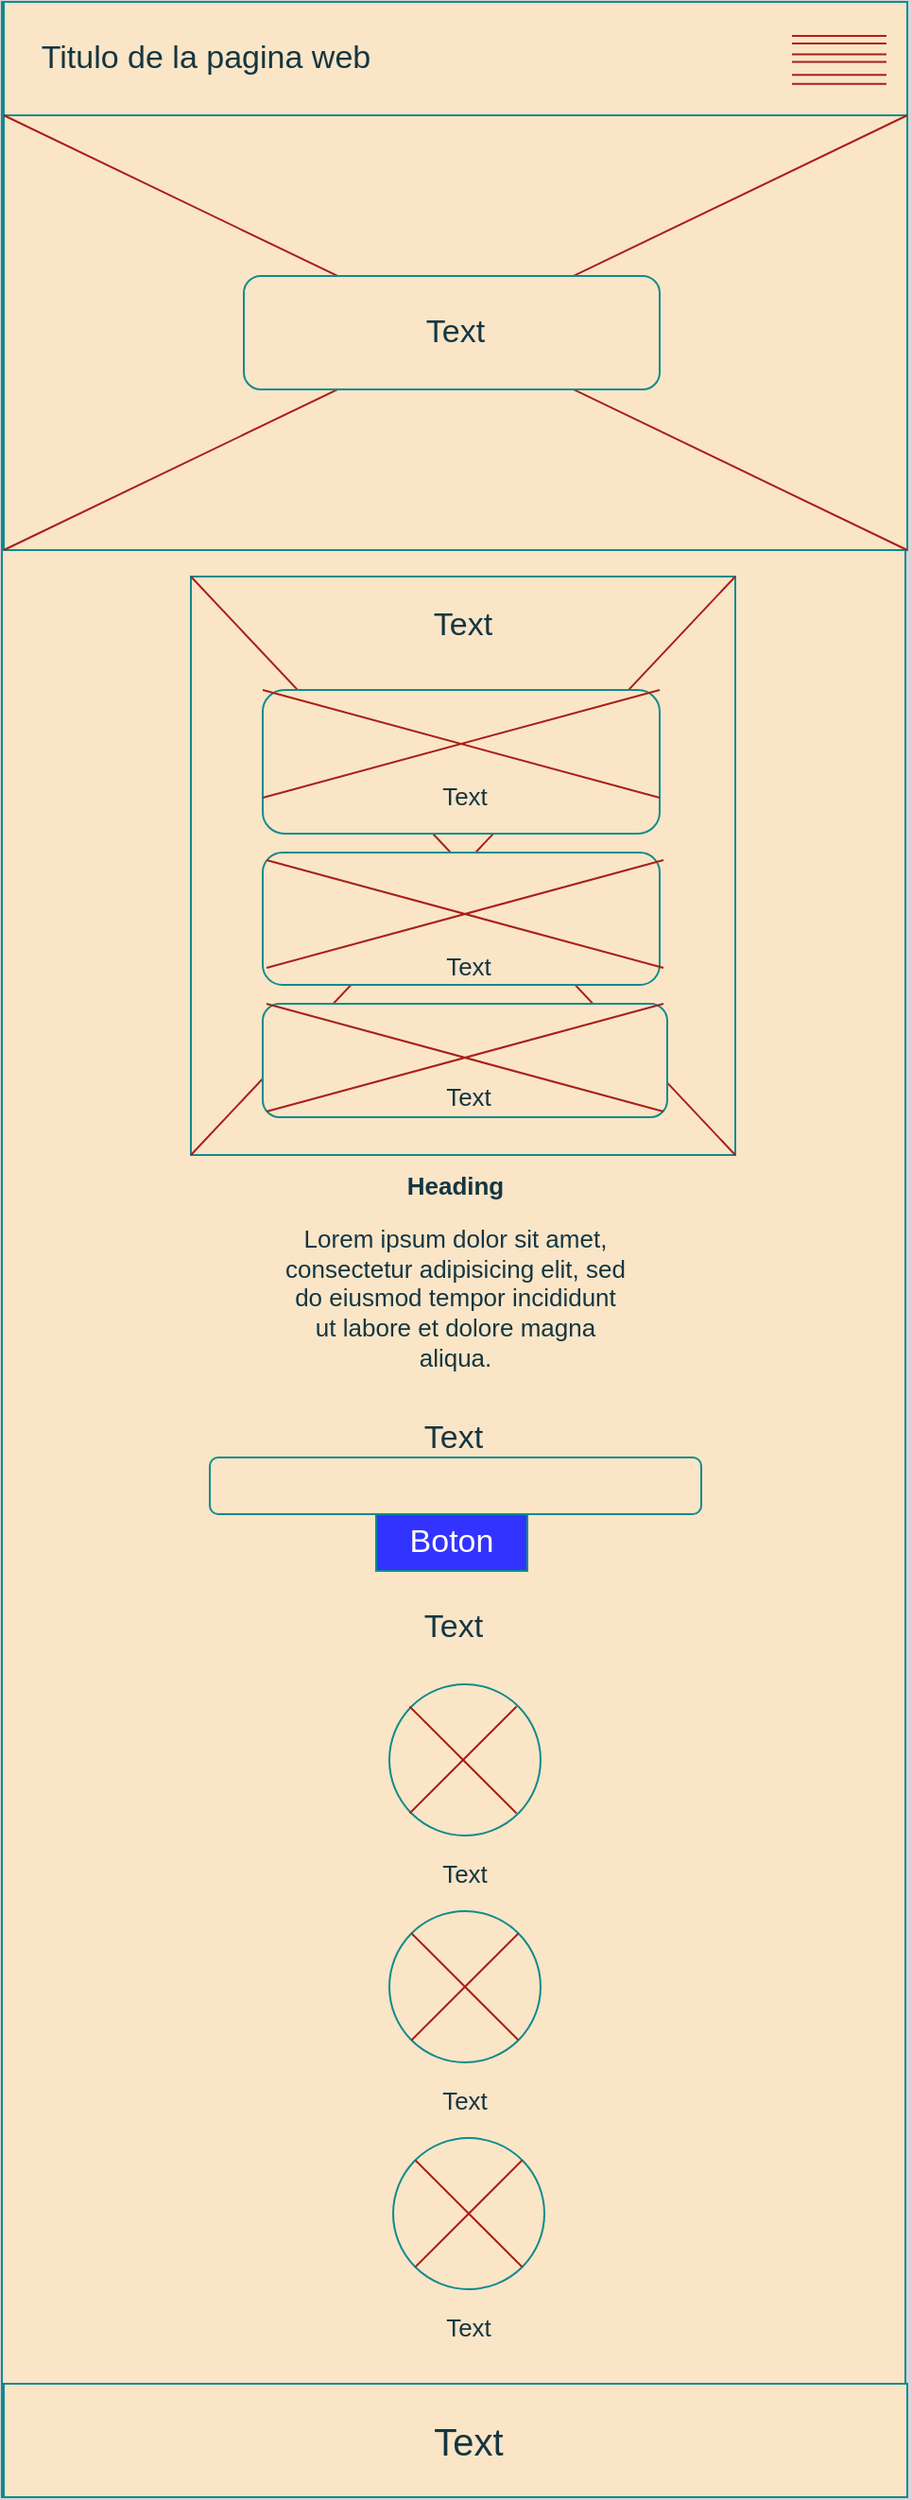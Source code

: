 <mxfile version="14.1.8" type="device" pages="3"><diagram id="gSBagAo7cRqCQ5Exwwlf" name="S"><mxGraphModel dx="2930" dy="1644" grid="1" gridSize="10" guides="1" tooltips="1" connect="1" arrows="1" fold="1" page="1" pageScale="1" pageWidth="1100" pageHeight="1700" background="#DAD2D8" math="0" shadow="0"><root><mxCell id="0jJqZfXsO5qeE_BMiirk-0"/><mxCell id="0jJqZfXsO5qeE_BMiirk-1" parent="0jJqZfXsO5qeE_BMiirk-0"/><mxCell id="uowHnxvM5BHgAQ1nIu-I-1" value="" style="rounded=0;whiteSpace=wrap;html=1;sketch=0;strokeColor=#0F8B8D;fillColor=#FAE5C7;fontColor=#143642;" vertex="1" parent="0jJqZfXsO5qeE_BMiirk-1"><mxGeometry x="360" y="140" width="478" height="1320" as="geometry"/></mxCell><mxCell id="q2Jj-VsIdbMNbRQbeTJh-0" value="" style="rounded=0;whiteSpace=wrap;html=1;sketch=0;strokeColor=#0F8B8D;fillColor=#FAE5C7;fontColor=#143642;" vertex="1" parent="0jJqZfXsO5qeE_BMiirk-1"><mxGeometry x="361" y="140" width="478" height="60" as="geometry"/></mxCell><mxCell id="q2Jj-VsIdbMNbRQbeTJh-2" value="" style="shape=link;html=1;strokeColor=#A8201A;fillColor=#FAE5C7;fontColor=#143642;labelBackgroundColor=#DAD2D8;" edge="1" parent="0jJqZfXsO5qeE_BMiirk-1"><mxGeometry width="100" relative="1" as="geometry"><mxPoint x="778" y="160" as="sourcePoint"/><mxPoint x="828" y="160" as="targetPoint"/></mxGeometry></mxCell><mxCell id="q2Jj-VsIdbMNbRQbeTJh-3" value="" style="shape=link;html=1;strokeColor=#A8201A;fillColor=#FAE5C7;fontColor=#143642;labelBackgroundColor=#DAD2D8;" edge="1" parent="0jJqZfXsO5qeE_BMiirk-1"><mxGeometry width="100" relative="1" as="geometry"><mxPoint x="778" y="169.71" as="sourcePoint"/><mxPoint x="828" y="169.71" as="targetPoint"/></mxGeometry></mxCell><mxCell id="q2Jj-VsIdbMNbRQbeTJh-4" value="" style="shape=link;html=1;strokeColor=#A8201A;fillColor=#FAE5C7;fontColor=#143642;width=-4.857;labelBackgroundColor=#DAD2D8;" edge="1" parent="0jJqZfXsO5qeE_BMiirk-1"><mxGeometry width="100" relative="1" as="geometry"><mxPoint x="778" y="181" as="sourcePoint"/><mxPoint x="828" y="181" as="targetPoint"/></mxGeometry></mxCell><mxCell id="q2Jj-VsIdbMNbRQbeTJh-5" value="Titulo de la pagina web" style="text;html=1;strokeColor=none;fillColor=none;align=center;verticalAlign=middle;whiteSpace=wrap;rounded=0;sketch=0;fontColor=#143642;fontSize=17;" vertex="1" parent="0jJqZfXsO5qeE_BMiirk-1"><mxGeometry x="368" y="160" width="200" height="20" as="geometry"/></mxCell><mxCell id="q2Jj-VsIdbMNbRQbeTJh-6" value="" style="rounded=0;whiteSpace=wrap;html=1;sketch=0;strokeColor=#0F8B8D;fillColor=#FAE5C7;fontSize=17;fontColor=#143642;" vertex="1" parent="0jJqZfXsO5qeE_BMiirk-1"><mxGeometry x="361" y="200" width="478" height="230" as="geometry"/></mxCell><mxCell id="q2Jj-VsIdbMNbRQbeTJh-7" value="" style="endArrow=none;html=1;strokeColor=#A8201A;fillColor=#FAE5C7;fontSize=17;fontColor=#143642;entryX=1;entryY=0;entryDx=0;entryDy=0;exitX=0;exitY=1;exitDx=0;exitDy=0;labelBackgroundColor=#DAD2D8;" edge="1" parent="0jJqZfXsO5qeE_BMiirk-1" source="q2Jj-VsIdbMNbRQbeTJh-6" target="q2Jj-VsIdbMNbRQbeTJh-6"><mxGeometry width="50" height="50" relative="1" as="geometry"><mxPoint x="558" y="540" as="sourcePoint"/><mxPoint x="608" y="490" as="targetPoint"/></mxGeometry></mxCell><mxCell id="q2Jj-VsIdbMNbRQbeTJh-8" value="" style="endArrow=none;html=1;strokeColor=#A8201A;fillColor=#FAE5C7;fontSize=17;fontColor=#143642;entryX=0;entryY=0;entryDx=0;entryDy=0;exitX=1;exitY=1;exitDx=0;exitDy=0;labelBackgroundColor=#DAD2D8;" edge="1" parent="0jJqZfXsO5qeE_BMiirk-1" source="q2Jj-VsIdbMNbRQbeTJh-6" target="q2Jj-VsIdbMNbRQbeTJh-6"><mxGeometry width="50" height="50" relative="1" as="geometry"><mxPoint x="371.0" y="440" as="sourcePoint"/><mxPoint x="849.0" y="210.0" as="targetPoint"/></mxGeometry></mxCell><mxCell id="q2Jj-VsIdbMNbRQbeTJh-9" value="" style="rounded=1;whiteSpace=wrap;html=1;sketch=0;strokeColor=#0F8B8D;fillColor=#FAE5C7;fontSize=17;fontColor=#143642;" vertex="1" parent="0jJqZfXsO5qeE_BMiirk-1"><mxGeometry x="488" y="285" width="220" height="60" as="geometry"/></mxCell><mxCell id="q2Jj-VsIdbMNbRQbeTJh-11" value="Text" style="text;html=1;strokeColor=none;fillColor=none;align=center;verticalAlign=middle;whiteSpace=wrap;rounded=0;sketch=0;fontSize=17;fontColor=#143642;" vertex="1" parent="0jJqZfXsO5qeE_BMiirk-1"><mxGeometry x="580" y="305" width="40" height="20" as="geometry"/></mxCell><mxCell id="q2Jj-VsIdbMNbRQbeTJh-12" value="" style="rounded=0;whiteSpace=wrap;html=1;sketch=0;strokeColor=#0F8B8D;fillColor=#FAE5C7;fontSize=17;fontColor=#143642;" vertex="1" parent="0jJqZfXsO5qeE_BMiirk-1"><mxGeometry x="460" y="444" width="288" height="306" as="geometry"/></mxCell><mxCell id="q2Jj-VsIdbMNbRQbeTJh-13" value="Text" style="text;html=1;strokeColor=none;fillColor=none;align=center;verticalAlign=middle;whiteSpace=wrap;rounded=0;sketch=0;fontSize=17;fontColor=#143642;" vertex="1" parent="0jJqZfXsO5qeE_BMiirk-1"><mxGeometry x="584" y="460" width="40" height="20" as="geometry"/></mxCell><mxCell id="q2Jj-VsIdbMNbRQbeTJh-19" value="" style="endArrow=none;html=1;strokeColor=#A8201A;fillColor=#FAE5C7;fontSize=17;fontColor=#143642;exitX=0;exitY=1;exitDx=0;exitDy=0;entryX=1;entryY=0;entryDx=0;entryDy=0;labelBackgroundColor=#DAD2D8;" edge="1" parent="0jJqZfXsO5qeE_BMiirk-1" source="q2Jj-VsIdbMNbRQbeTJh-12" target="q2Jj-VsIdbMNbRQbeTJh-12"><mxGeometry width="50" height="50" relative="1" as="geometry"><mxPoint x="578" y="640" as="sourcePoint"/><mxPoint x="628" y="590" as="targetPoint"/></mxGeometry></mxCell><mxCell id="q2Jj-VsIdbMNbRQbeTJh-20" value="" style="endArrow=none;html=1;strokeColor=#A8201A;fillColor=#FAE5C7;fontSize=17;fontColor=#143642;entryX=0;entryY=0;entryDx=0;entryDy=0;exitX=1;exitY=1;exitDx=0;exitDy=0;labelBackgroundColor=#DAD2D8;" edge="1" parent="0jJqZfXsO5qeE_BMiirk-1" source="q2Jj-VsIdbMNbRQbeTJh-12" target="q2Jj-VsIdbMNbRQbeTJh-12"><mxGeometry width="50" height="50" relative="1" as="geometry"><mxPoint x="588" y="650" as="sourcePoint"/><mxPoint x="638" y="600" as="targetPoint"/></mxGeometry></mxCell><mxCell id="q2Jj-VsIdbMNbRQbeTJh-14" value="" style="rounded=1;whiteSpace=wrap;html=1;sketch=0;strokeColor=#0F8B8D;fillColor=#FAE5C7;fontSize=17;fontColor=#143642;" vertex="1" parent="0jJqZfXsO5qeE_BMiirk-1"><mxGeometry x="498" y="504" width="210" height="76" as="geometry"/></mxCell><mxCell id="q2Jj-VsIdbMNbRQbeTJh-15" value="" style="rounded=1;whiteSpace=wrap;html=1;sketch=0;strokeColor=#0F8B8D;fillColor=#FAE5C7;fontSize=17;fontColor=#143642;" vertex="1" parent="0jJqZfXsO5qeE_BMiirk-1"><mxGeometry x="498" y="590" width="210" height="70" as="geometry"/></mxCell><mxCell id="q2Jj-VsIdbMNbRQbeTJh-16" value="" style="rounded=1;whiteSpace=wrap;html=1;sketch=0;strokeColor=#0F8B8D;fillColor=#FAE5C7;fontSize=17;fontColor=#143642;" vertex="1" parent="0jJqZfXsO5qeE_BMiirk-1"><mxGeometry x="498" y="670" width="214" height="60" as="geometry"/></mxCell><mxCell id="q2Jj-VsIdbMNbRQbeTJh-22" value="Text" style="text;html=1;strokeColor=none;fillColor=none;align=center;verticalAlign=middle;whiteSpace=wrap;rounded=0;sketch=0;fontSize=17;fontColor=#143642;" vertex="1" parent="0jJqZfXsO5qeE_BMiirk-1"><mxGeometry x="579" y="990" width="40" height="20" as="geometry"/></mxCell><mxCell id="q2Jj-VsIdbMNbRQbeTJh-23" value="Text" style="text;html=1;strokeColor=none;fillColor=none;align=center;verticalAlign=middle;whiteSpace=wrap;rounded=0;sketch=0;fontSize=17;fontColor=#143642;" vertex="1" parent="0jJqZfXsO5qeE_BMiirk-1"><mxGeometry x="579" y="890" width="40" height="20" as="geometry"/></mxCell><mxCell id="q2Jj-VsIdbMNbRQbeTJh-25" value="" style="rounded=1;whiteSpace=wrap;html=1;sketch=0;strokeColor=#0F8B8D;fillColor=#FAE5C7;fontSize=17;fontColor=#143642;" vertex="1" parent="0jJqZfXsO5qeE_BMiirk-1"><mxGeometry x="470" y="910" width="260" height="30" as="geometry"/></mxCell><mxCell id="q2Jj-VsIdbMNbRQbeTJh-26" value="" style="rounded=0;whiteSpace=wrap;html=1;sketch=0;strokeColor=#0F8B8D;fontSize=17;fontColor=#143642;fillColor=#3333FF;" vertex="1" parent="0jJqZfXsO5qeE_BMiirk-1"><mxGeometry x="558" y="940" width="80" height="30" as="geometry"/></mxCell><mxCell id="q2Jj-VsIdbMNbRQbeTJh-27" value="&lt;font color=&quot;#ffffff&quot;&gt;Boton&lt;/font&gt;" style="text;html=1;strokeColor=none;fillColor=none;align=center;verticalAlign=middle;whiteSpace=wrap;rounded=0;sketch=0;fontSize=17;fontColor=#143642;" vertex="1" parent="0jJqZfXsO5qeE_BMiirk-1"><mxGeometry x="578" y="945" width="40" height="20" as="geometry"/></mxCell><mxCell id="q2Jj-VsIdbMNbRQbeTJh-28" value="&lt;h1 style=&quot;font-size: 13px;&quot;&gt;Heading&lt;/h1&gt;&lt;p style=&quot;font-size: 13px;&quot;&gt;Lorem ipsum dolor sit amet, consectetur adipisicing elit, sed do eiusmod tempor incididunt ut labore et dolore magna aliqua.&lt;/p&gt;" style="text;html=1;strokeColor=none;fillColor=none;spacing=5;spacingTop=-20;whiteSpace=wrap;overflow=hidden;rounded=0;sketch=0;fontSize=13;fontColor=#143642;align=center;" vertex="1" parent="0jJqZfXsO5qeE_BMiirk-1"><mxGeometry x="505" y="760" width="190" height="120" as="geometry"/></mxCell><mxCell id="q2Jj-VsIdbMNbRQbeTJh-29" value="" style="ellipse;whiteSpace=wrap;html=1;aspect=fixed;rounded=0;sketch=0;strokeColor=#0F8B8D;fontSize=13;fontColor=#143642;align=center;fillColor=none;" vertex="1" parent="0jJqZfXsO5qeE_BMiirk-1"><mxGeometry x="565" y="1030" width="80" height="80" as="geometry"/></mxCell><mxCell id="q2Jj-VsIdbMNbRQbeTJh-30" value="" style="ellipse;whiteSpace=wrap;html=1;aspect=fixed;rounded=0;sketch=0;strokeColor=#0F8B8D;fontSize=13;fontColor=#143642;align=center;fillColor=none;" vertex="1" parent="0jJqZfXsO5qeE_BMiirk-1"><mxGeometry x="565" y="1150" width="80" height="80" as="geometry"/></mxCell><mxCell id="q2Jj-VsIdbMNbRQbeTJh-31" value="" style="ellipse;whiteSpace=wrap;html=1;aspect=fixed;rounded=0;sketch=0;strokeColor=#0F8B8D;fontSize=13;fontColor=#143642;align=center;fillColor=none;" vertex="1" parent="0jJqZfXsO5qeE_BMiirk-1"><mxGeometry x="567" y="1270" width="80" height="80" as="geometry"/></mxCell><mxCell id="q2Jj-VsIdbMNbRQbeTJh-32" value="Text" style="text;html=1;strokeColor=none;fillColor=none;align=center;verticalAlign=middle;whiteSpace=wrap;rounded=0;sketch=0;fontSize=13;fontColor=#143642;" vertex="1" parent="0jJqZfXsO5qeE_BMiirk-1"><mxGeometry x="587" y="1360" width="40" height="20" as="geometry"/></mxCell><mxCell id="q2Jj-VsIdbMNbRQbeTJh-33" value="Text" style="text;html=1;strokeColor=none;fillColor=none;align=center;verticalAlign=middle;whiteSpace=wrap;rounded=0;sketch=0;fontSize=13;fontColor=#143642;" vertex="1" parent="0jJqZfXsO5qeE_BMiirk-1"><mxGeometry x="585" y="1120" width="40" height="20" as="geometry"/></mxCell><mxCell id="q2Jj-VsIdbMNbRQbeTJh-34" value="Text" style="text;html=1;strokeColor=none;fillColor=none;align=center;verticalAlign=middle;whiteSpace=wrap;rounded=0;sketch=0;fontSize=13;fontColor=#143642;" vertex="1" parent="0jJqZfXsO5qeE_BMiirk-1"><mxGeometry x="585" y="1240" width="40" height="20" as="geometry"/></mxCell><mxCell id="q2Jj-VsIdbMNbRQbeTJh-36" value="" style="endArrow=none;html=1;strokeColor=#A8201A;fillColor=#FAE5C7;fontSize=13;fontColor=#143642;exitX=0;exitY=1;exitDx=0;exitDy=0;entryX=1;entryY=0;entryDx=0;entryDy=0;labelBackgroundColor=#DAD2D8;" edge="1" parent="0jJqZfXsO5qeE_BMiirk-1" source="q2Jj-VsIdbMNbRQbeTJh-30" target="q2Jj-VsIdbMNbRQbeTJh-30"><mxGeometry width="50" height="50" relative="1" as="geometry"><mxPoint x="893" y="1050" as="sourcePoint"/><mxPoint x="943" y="1000" as="targetPoint"/></mxGeometry></mxCell><mxCell id="q2Jj-VsIdbMNbRQbeTJh-37" value="" style="endArrow=none;html=1;strokeColor=#A8201A;fillColor=#FAE5C7;fontSize=13;fontColor=#143642;exitX=1;exitY=1;exitDx=0;exitDy=0;entryX=0;entryY=0;entryDx=0;entryDy=0;labelBackgroundColor=#DAD2D8;" edge="1" parent="0jJqZfXsO5qeE_BMiirk-1" source="q2Jj-VsIdbMNbRQbeTJh-30" target="q2Jj-VsIdbMNbRQbeTJh-30"><mxGeometry width="50" height="50" relative="1" as="geometry"><mxPoint x="586.716" y="1228.284" as="sourcePoint"/><mxPoint x="643.284" y="1171.716" as="targetPoint"/></mxGeometry></mxCell><mxCell id="q2Jj-VsIdbMNbRQbeTJh-40" value="" style="endArrow=none;html=1;strokeColor=#A8201A;fillColor=#FAE5C7;fontSize=13;fontColor=#143642;exitX=0;exitY=1;exitDx=0;exitDy=0;entryX=1;entryY=0;entryDx=0;entryDy=0;labelBackgroundColor=#DAD2D8;" edge="1" parent="0jJqZfXsO5qeE_BMiirk-1"><mxGeometry width="50" height="50" relative="1" as="geometry"><mxPoint x="575.716" y="1098.284" as="sourcePoint"/><mxPoint x="632.284" y="1041.716" as="targetPoint"/></mxGeometry></mxCell><mxCell id="q2Jj-VsIdbMNbRQbeTJh-41" value="" style="endArrow=none;html=1;strokeColor=#A8201A;fillColor=#FAE5C7;fontSize=13;fontColor=#143642;exitX=1;exitY=1;exitDx=0;exitDy=0;entryX=0;entryY=0;entryDx=0;entryDy=0;labelBackgroundColor=#DAD2D8;" edge="1" parent="0jJqZfXsO5qeE_BMiirk-1"><mxGeometry width="50" height="50" relative="1" as="geometry"><mxPoint x="632.284" y="1098.284" as="sourcePoint"/><mxPoint x="575.716" y="1041.716" as="targetPoint"/></mxGeometry></mxCell><mxCell id="q2Jj-VsIdbMNbRQbeTJh-42" value="" style="endArrow=none;html=1;strokeColor=#A8201A;fillColor=#FAE5C7;fontSize=13;fontColor=#143642;exitX=0;exitY=1;exitDx=0;exitDy=0;entryX=1;entryY=0;entryDx=0;entryDy=0;labelBackgroundColor=#DAD2D8;" edge="1" parent="0jJqZfXsO5qeE_BMiirk-1"><mxGeometry width="50" height="50" relative="1" as="geometry"><mxPoint x="578.716" y="1338.284" as="sourcePoint"/><mxPoint x="635.284" y="1281.716" as="targetPoint"/></mxGeometry></mxCell><mxCell id="q2Jj-VsIdbMNbRQbeTJh-43" value="" style="endArrow=none;html=1;strokeColor=#A8201A;fillColor=#FAE5C7;fontSize=13;fontColor=#143642;exitX=1;exitY=1;exitDx=0;exitDy=0;entryX=0;entryY=0;entryDx=0;entryDy=0;labelBackgroundColor=#DAD2D8;" edge="1" parent="0jJqZfXsO5qeE_BMiirk-1"><mxGeometry width="50" height="50" relative="1" as="geometry"><mxPoint x="635.284" y="1338.284" as="sourcePoint"/><mxPoint x="578.716" y="1281.716" as="targetPoint"/></mxGeometry></mxCell><mxCell id="q2Jj-VsIdbMNbRQbeTJh-44" value="" style="endArrow=none;html=1;strokeColor=#A8201A;fillColor=#FAE5C7;fontSize=13;fontColor=#143642;exitX=0;exitY=0.75;exitDx=0;exitDy=0;entryX=1;entryY=0;entryDx=0;entryDy=0;labelBackgroundColor=#DAD2D8;" edge="1" parent="0jJqZfXsO5qeE_BMiirk-1" source="q2Jj-VsIdbMNbRQbeTJh-14" target="q2Jj-VsIdbMNbRQbeTJh-14"><mxGeometry width="50" height="50" relative="1" as="geometry"><mxPoint x="788" y="610" as="sourcePoint"/><mxPoint x="838" y="560" as="targetPoint"/></mxGeometry></mxCell><mxCell id="q2Jj-VsIdbMNbRQbeTJh-45" value="" style="endArrow=none;html=1;strokeColor=#A8201A;fillColor=#FAE5C7;fontSize=13;fontColor=#143642;exitX=0;exitY=0;exitDx=0;exitDy=0;entryX=1;entryY=0.75;entryDx=0;entryDy=0;labelBackgroundColor=#DAD2D8;" edge="1" parent="0jJqZfXsO5qeE_BMiirk-1" source="q2Jj-VsIdbMNbRQbeTJh-14" target="q2Jj-VsIdbMNbRQbeTJh-14"><mxGeometry width="50" height="50" relative="1" as="geometry"><mxPoint x="508" y="571" as="sourcePoint"/><mxPoint x="718" y="514" as="targetPoint"/></mxGeometry></mxCell><mxCell id="q2Jj-VsIdbMNbRQbeTJh-46" value="Text" style="text;html=1;strokeColor=none;fillColor=none;align=center;verticalAlign=middle;whiteSpace=wrap;rounded=0;sketch=0;fontSize=13;fontColor=#143642;" vertex="1" parent="0jJqZfXsO5qeE_BMiirk-1"><mxGeometry x="585" y="550" width="40" height="20" as="geometry"/></mxCell><mxCell id="q2Jj-VsIdbMNbRQbeTJh-47" value="" style="endArrow=none;html=1;strokeColor=#A8201A;fillColor=#FAE5C7;fontSize=13;fontColor=#143642;exitX=0;exitY=0.75;exitDx=0;exitDy=0;entryX=1;entryY=0;entryDx=0;entryDy=0;labelBackgroundColor=#DAD2D8;" edge="1" parent="0jJqZfXsO5qeE_BMiirk-1"><mxGeometry width="50" height="50" relative="1" as="geometry"><mxPoint x="500" y="651" as="sourcePoint"/><mxPoint x="710" y="594" as="targetPoint"/></mxGeometry></mxCell><mxCell id="q2Jj-VsIdbMNbRQbeTJh-48" value="" style="endArrow=none;html=1;strokeColor=#A8201A;fillColor=#FAE5C7;fontSize=13;fontColor=#143642;exitX=0;exitY=0;exitDx=0;exitDy=0;entryX=1;entryY=0.75;entryDx=0;entryDy=0;labelBackgroundColor=#DAD2D8;" edge="1" parent="0jJqZfXsO5qeE_BMiirk-1"><mxGeometry width="50" height="50" relative="1" as="geometry"><mxPoint x="500" y="594" as="sourcePoint"/><mxPoint x="710" y="651" as="targetPoint"/></mxGeometry></mxCell><mxCell id="q2Jj-VsIdbMNbRQbeTJh-49" value="Text" style="text;html=1;strokeColor=none;fillColor=none;align=center;verticalAlign=middle;whiteSpace=wrap;rounded=0;sketch=0;fontSize=13;fontColor=#143642;" vertex="1" parent="0jJqZfXsO5qeE_BMiirk-1"><mxGeometry x="587" y="640" width="40" height="20" as="geometry"/></mxCell><mxCell id="q2Jj-VsIdbMNbRQbeTJh-50" value="" style="endArrow=none;html=1;strokeColor=#A8201A;fillColor=#FAE5C7;fontSize=13;fontColor=#143642;exitX=0;exitY=0.75;exitDx=0;exitDy=0;entryX=1;entryY=0;entryDx=0;entryDy=0;labelBackgroundColor=#DAD2D8;" edge="1" parent="0jJqZfXsO5qeE_BMiirk-1"><mxGeometry width="50" height="50" relative="1" as="geometry"><mxPoint x="500" y="727" as="sourcePoint"/><mxPoint x="710" y="670" as="targetPoint"/></mxGeometry></mxCell><mxCell id="q2Jj-VsIdbMNbRQbeTJh-51" value="" style="endArrow=none;html=1;strokeColor=#A8201A;fillColor=#FAE5C7;fontSize=13;fontColor=#143642;exitX=0;exitY=0;exitDx=0;exitDy=0;entryX=1;entryY=0.75;entryDx=0;entryDy=0;labelBackgroundColor=#DAD2D8;" edge="1" parent="0jJqZfXsO5qeE_BMiirk-1"><mxGeometry width="50" height="50" relative="1" as="geometry"><mxPoint x="500" y="670" as="sourcePoint"/><mxPoint x="710" y="727" as="targetPoint"/></mxGeometry></mxCell><mxCell id="q2Jj-VsIdbMNbRQbeTJh-52" value="Text" style="text;html=1;strokeColor=none;fillColor=none;align=center;verticalAlign=middle;whiteSpace=wrap;rounded=0;sketch=0;fontSize=13;fontColor=#143642;" vertex="1" parent="0jJqZfXsO5qeE_BMiirk-1"><mxGeometry x="587" y="709" width="40" height="20" as="geometry"/></mxCell><mxCell id="EauNz3Meb9MOHZ0RhwUy-0" value="" style="rounded=0;whiteSpace=wrap;html=1;sketch=0;strokeColor=#0F8B8D;fillColor=#FAE5C7;fontColor=#143642;" vertex="1" parent="0jJqZfXsO5qeE_BMiirk-1"><mxGeometry x="361" y="1400" width="478" height="60" as="geometry"/></mxCell><mxCell id="EauNz3Meb9MOHZ0RhwUy-1" value="Text" style="text;html=1;strokeColor=none;fillColor=none;align=center;verticalAlign=middle;whiteSpace=wrap;rounded=0;sketch=0;fontSize=20;fontColor=#143642;" vertex="1" parent="0jJqZfXsO5qeE_BMiirk-1"><mxGeometry x="587" y="1420" width="40" height="20" as="geometry"/></mxCell></root></mxGraphModel></diagram><diagram id="Otmx76KaqRN-WMr80AZI" name="M"><mxGraphModel dx="7325" dy="4110" grid="1" gridSize="10" guides="1" tooltips="1" connect="1" arrows="1" fold="1" page="1" pageScale="1" pageWidth="850" pageHeight="1400" background="#DAD2D8" math="0" shadow="0"><root><mxCell id="Zh4N8Xi5H_k4zfalzrXQ-0"/><mxCell id="Zh4N8Xi5H_k4zfalzrXQ-1" parent="Zh4N8Xi5H_k4zfalzrXQ-0"/><mxCell id="DRW2-058_wxIi2Ruasfo-0" value="" style="rounded=0;whiteSpace=wrap;html=1;sketch=0;strokeColor=#0F8B8D;fontSize=13;fontColor=#143642;align=center;fillColor=#FAE5C7;" vertex="1" parent="Zh4N8Xi5H_k4zfalzrXQ-1"><mxGeometry x="460" y="220" width="1720" height="2425" as="geometry"/></mxCell><mxCell id="9CMIOgO0FZEWk84SkW1y-0" value="" style="rounded=0;whiteSpace=wrap;html=1;sketch=0;strokeColor=#0F8B8D;fillColor=#FAE5C7;fontColor=#143642;" vertex="1" parent="Zh4N8Xi5H_k4zfalzrXQ-1"><mxGeometry x="460" y="220" width="1720" height="115" as="geometry"/></mxCell><mxCell id="9CMIOgO0FZEWk84SkW1y-1" value="&lt;font style=&quot;font-size: 33px&quot;&gt;Titulo de la pagina Web&lt;/font&gt;" style="text;html=1;strokeColor=none;fillColor=none;align=center;verticalAlign=middle;whiteSpace=wrap;rounded=0;sketch=0;fontColor=#143642;strokeWidth=13;" vertex="1" parent="Zh4N8Xi5H_k4zfalzrXQ-1"><mxGeometry x="500" y="268" width="350" height="20" as="geometry"/></mxCell><mxCell id="9CMIOgO0FZEWk84SkW1y-7" value="" style="rounded=0;whiteSpace=wrap;html=1;sketch=0;strokeColor=#0F8B8D;strokeWidth=2;fillColor=#FAE5C7;fontColor=#143642;" vertex="1" parent="Zh4N8Xi5H_k4zfalzrXQ-1"><mxGeometry x="460" y="335" width="1720" height="540" as="geometry"/></mxCell><mxCell id="9CMIOgO0FZEWk84SkW1y-8" value="" style="endArrow=none;html=1;strokeColor=#A8201A;fillColor=#FAE5C7;fontColor=#143642;exitX=0;exitY=1;exitDx=0;exitDy=0;entryX=1;entryY=0;entryDx=0;entryDy=0;" edge="1" parent="Zh4N8Xi5H_k4zfalzrXQ-1" source="9CMIOgO0FZEWk84SkW1y-7" target="9CMIOgO0FZEWk84SkW1y-7"><mxGeometry width="50" height="50" relative="1" as="geometry"><mxPoint x="650" y="765" as="sourcePoint"/><mxPoint x="700" y="715" as="targetPoint"/></mxGeometry></mxCell><mxCell id="9CMIOgO0FZEWk84SkW1y-9" value="" style="endArrow=none;html=1;strokeColor=#A8201A;fillColor=#FAE5C7;fontColor=#143642;entryX=0;entryY=0;entryDx=0;entryDy=0;exitX=1;exitY=1;exitDx=0;exitDy=0;" edge="1" parent="Zh4N8Xi5H_k4zfalzrXQ-1" source="9CMIOgO0FZEWk84SkW1y-7" target="9CMIOgO0FZEWk84SkW1y-7"><mxGeometry width="50" height="50" relative="1" as="geometry"><mxPoint x="1180" y="745" as="sourcePoint"/><mxPoint x="1230" y="695" as="targetPoint"/></mxGeometry></mxCell><mxCell id="9CMIOgO0FZEWk84SkW1y-12" value="" style="rounded=1;whiteSpace=wrap;html=1;sketch=0;strokeColor=#0F8B8D;strokeWidth=2;fillColor=#FAE5C7;fontColor=#143642;" vertex="1" parent="Zh4N8Xi5H_k4zfalzrXQ-1"><mxGeometry x="1060" y="515" width="470" height="160" as="geometry"/></mxCell><mxCell id="9CMIOgO0FZEWk84SkW1y-14" value="&lt;font style=&quot;font-size: 50px&quot;&gt;Text&lt;/font&gt;" style="text;html=1;strokeColor=none;fillColor=none;align=center;verticalAlign=middle;whiteSpace=wrap;rounded=0;sketch=0;fontColor=#143642;" vertex="1" parent="Zh4N8Xi5H_k4zfalzrXQ-1"><mxGeometry x="1280" y="585" width="40" height="20" as="geometry"/></mxCell><mxCell id="G5W--FAp-iINsd2GdMUG-1" value="" style="rounded=0;whiteSpace=wrap;html=1;sketch=0;strokeColor=#0F8B8D;strokeWidth=2;fillColor=#FAE5C7;fontColor=#143642;" vertex="1" parent="Zh4N8Xi5H_k4zfalzrXQ-1"><mxGeometry x="705" y="915" width="1230" height="690" as="geometry"/></mxCell><mxCell id="G5W--FAp-iINsd2GdMUG-2" value="Text" style="text;html=1;strokeColor=none;fillColor=none;align=center;verticalAlign=middle;whiteSpace=wrap;rounded=0;sketch=0;fontColor=#143642;fontSize=50;" vertex="1" parent="Zh4N8Xi5H_k4zfalzrXQ-1"><mxGeometry x="1750" y="263.75" width="40" height="20" as="geometry"/></mxCell><mxCell id="G5W--FAp-iINsd2GdMUG-3" value="Text" style="text;html=1;strokeColor=none;fillColor=none;align=center;verticalAlign=middle;whiteSpace=wrap;rounded=0;sketch=0;fontColor=#143642;fontSize=50;" vertex="1" parent="Zh4N8Xi5H_k4zfalzrXQ-1"><mxGeometry x="2070" y="263.75" width="40" height="27.5" as="geometry"/></mxCell><mxCell id="G5W--FAp-iINsd2GdMUG-4" value="Text" style="text;html=1;strokeColor=none;fillColor=none;align=center;verticalAlign=middle;whiteSpace=wrap;rounded=0;sketch=0;fontColor=#143642;fontSize=50;" vertex="1" parent="Zh4N8Xi5H_k4zfalzrXQ-1"><mxGeometry x="1910" y="263.75" width="40" height="20" as="geometry"/></mxCell><mxCell id="G5W--FAp-iINsd2GdMUG-6" value="Text" style="text;html=1;strokeColor=none;fillColor=none;align=center;verticalAlign=middle;whiteSpace=wrap;rounded=0;sketch=0;fontColor=#143642;fontSize=50;" vertex="1" parent="Zh4N8Xi5H_k4zfalzrXQ-1"><mxGeometry x="1300" y="945" width="40" height="20" as="geometry"/></mxCell><mxCell id="G5W--FAp-iINsd2GdMUG-7" value="" style="endArrow=none;html=1;strokeColor=#A8201A;fillColor=#FAE5C7;fontSize=50;fontColor=#143642;exitX=0;exitY=1;exitDx=0;exitDy=0;entryX=1;entryY=0;entryDx=0;entryDy=0;" edge="1" parent="Zh4N8Xi5H_k4zfalzrXQ-1" source="G5W--FAp-iINsd2GdMUG-1" target="G5W--FAp-iINsd2GdMUG-1"><mxGeometry width="50" height="50" relative="1" as="geometry"><mxPoint x="1390" y="1405" as="sourcePoint"/><mxPoint x="1440" y="1355" as="targetPoint"/></mxGeometry></mxCell><mxCell id="G5W--FAp-iINsd2GdMUG-8" value="" style="endArrow=none;html=1;strokeColor=#A8201A;fillColor=#FAE5C7;fontSize=50;fontColor=#143642;entryX=0;entryY=0;entryDx=0;entryDy=0;exitX=1;exitY=1;exitDx=0;exitDy=0;" edge="1" parent="Zh4N8Xi5H_k4zfalzrXQ-1" source="G5W--FAp-iINsd2GdMUG-1" target="G5W--FAp-iINsd2GdMUG-1"><mxGeometry width="50" height="50" relative="1" as="geometry"><mxPoint x="1020" y="1205" as="sourcePoint"/><mxPoint x="1070" y="1155" as="targetPoint"/></mxGeometry></mxCell><mxCell id="G5W--FAp-iINsd2GdMUG-9" value="" style="rounded=1;whiteSpace=wrap;html=1;sketch=0;strokeColor=#0F8B8D;strokeWidth=2;fillColor=#FAE5C7;fontSize=50;fontColor=#143642;" vertex="1" parent="Zh4N8Xi5H_k4zfalzrXQ-1"><mxGeometry x="780" y="1005" width="250" height="170" as="geometry"/></mxCell><mxCell id="G5W--FAp-iINsd2GdMUG-18" value="" style="endArrow=none;html=1;strokeColor=#A8201A;fillColor=#FAE5C7;fontSize=50;fontColor=#143642;exitX=0.029;exitY=0.975;exitDx=0;exitDy=0;entryX=0.972;entryY=0.046;entryDx=0;entryDy=0;exitPerimeter=0;entryPerimeter=0;" edge="1" parent="Zh4N8Xi5H_k4zfalzrXQ-1" source="G5W--FAp-iINsd2GdMUG-9" target="G5W--FAp-iINsd2GdMUG-9"><mxGeometry width="50" height="50" relative="1" as="geometry"><mxPoint x="860" y="1125" as="sourcePoint"/><mxPoint x="910" y="1075" as="targetPoint"/></mxGeometry></mxCell><mxCell id="G5W--FAp-iINsd2GdMUG-19" value="" style="endArrow=none;html=1;strokeColor=#A8201A;fillColor=#FAE5C7;fontSize=50;fontColor=#143642;entryX=0.037;entryY=0.03;entryDx=0;entryDy=0;exitX=0.967;exitY=0.975;exitDx=0;exitDy=0;exitPerimeter=0;entryPerimeter=0;" edge="1" parent="Zh4N8Xi5H_k4zfalzrXQ-1" source="G5W--FAp-iINsd2GdMUG-9" target="G5W--FAp-iINsd2GdMUG-9"><mxGeometry width="50" height="50" relative="1" as="geometry"><mxPoint x="1390" y="1405" as="sourcePoint"/><mxPoint x="1440" y="1355" as="targetPoint"/></mxGeometry></mxCell><mxCell id="G5W--FAp-iINsd2GdMUG-21" value="" style="rounded=1;whiteSpace=wrap;html=1;sketch=0;strokeColor=#0F8B8D;strokeWidth=2;fillColor=#FAE5C7;fontSize=50;fontColor=#143642;" vertex="1" parent="Zh4N8Xi5H_k4zfalzrXQ-1"><mxGeometry x="1175" y="1005" width="250" height="170" as="geometry"/></mxCell><mxCell id="G5W--FAp-iINsd2GdMUG-22" value="" style="endArrow=none;html=1;strokeColor=#A8201A;fillColor=#FAE5C7;fontSize=50;fontColor=#143642;exitX=0.029;exitY=0.975;exitDx=0;exitDy=0;entryX=0.972;entryY=0.046;entryDx=0;entryDy=0;exitPerimeter=0;entryPerimeter=0;" edge="1" parent="Zh4N8Xi5H_k4zfalzrXQ-1" source="G5W--FAp-iINsd2GdMUG-21" target="G5W--FAp-iINsd2GdMUG-21"><mxGeometry width="50" height="50" relative="1" as="geometry"><mxPoint x="1255" y="1125" as="sourcePoint"/><mxPoint x="1305" y="1075" as="targetPoint"/></mxGeometry></mxCell><mxCell id="G5W--FAp-iINsd2GdMUG-23" value="" style="endArrow=none;html=1;strokeColor=#A8201A;fillColor=#FAE5C7;fontSize=50;fontColor=#143642;entryX=0.037;entryY=0.03;entryDx=0;entryDy=0;exitX=0.967;exitY=0.975;exitDx=0;exitDy=0;exitPerimeter=0;entryPerimeter=0;" edge="1" parent="Zh4N8Xi5H_k4zfalzrXQ-1" source="G5W--FAp-iINsd2GdMUG-21" target="G5W--FAp-iINsd2GdMUG-21"><mxGeometry width="50" height="50" relative="1" as="geometry"><mxPoint x="1785" y="1405" as="sourcePoint"/><mxPoint x="1835" y="1355" as="targetPoint"/></mxGeometry></mxCell><mxCell id="G5W--FAp-iINsd2GdMUG-24" value="" style="rounded=1;whiteSpace=wrap;html=1;sketch=0;strokeColor=#0F8B8D;strokeWidth=2;fillColor=#FAE5C7;fontSize=50;fontColor=#143642;" vertex="1" parent="Zh4N8Xi5H_k4zfalzrXQ-1"><mxGeometry x="1590" y="1005" width="250" height="170" as="geometry"/></mxCell><mxCell id="G5W--FAp-iINsd2GdMUG-25" value="" style="endArrow=none;html=1;strokeColor=#A8201A;fillColor=#FAE5C7;fontSize=50;fontColor=#143642;exitX=0.029;exitY=0.975;exitDx=0;exitDy=0;entryX=0.972;entryY=0.046;entryDx=0;entryDy=0;exitPerimeter=0;entryPerimeter=0;" edge="1" parent="Zh4N8Xi5H_k4zfalzrXQ-1" source="G5W--FAp-iINsd2GdMUG-24" target="G5W--FAp-iINsd2GdMUG-24"><mxGeometry width="50" height="50" relative="1" as="geometry"><mxPoint x="1670" y="1125" as="sourcePoint"/><mxPoint x="1720" y="1075" as="targetPoint"/></mxGeometry></mxCell><mxCell id="G5W--FAp-iINsd2GdMUG-26" value="" style="endArrow=none;html=1;strokeColor=#A8201A;fillColor=#FAE5C7;fontSize=50;fontColor=#143642;entryX=0.037;entryY=0.03;entryDx=0;entryDy=0;exitX=0.967;exitY=0.975;exitDx=0;exitDy=0;exitPerimeter=0;entryPerimeter=0;" edge="1" parent="Zh4N8Xi5H_k4zfalzrXQ-1" source="G5W--FAp-iINsd2GdMUG-24" target="G5W--FAp-iINsd2GdMUG-24"><mxGeometry width="50" height="50" relative="1" as="geometry"><mxPoint x="2200" y="1405" as="sourcePoint"/><mxPoint x="2250" y="1355" as="targetPoint"/></mxGeometry></mxCell><mxCell id="G5W--FAp-iINsd2GdMUG-27" value="" style="rounded=1;whiteSpace=wrap;html=1;sketch=0;strokeColor=#0F8B8D;strokeWidth=2;fillColor=#FAE5C7;fontSize=50;fontColor=#143642;" vertex="1" parent="Zh4N8Xi5H_k4zfalzrXQ-1"><mxGeometry x="780" y="1205" width="250" height="170" as="geometry"/></mxCell><mxCell id="G5W--FAp-iINsd2GdMUG-28" value="" style="endArrow=none;html=1;strokeColor=#A8201A;fillColor=#FAE5C7;fontSize=50;fontColor=#143642;exitX=0.029;exitY=0.975;exitDx=0;exitDy=0;entryX=0.972;entryY=0.046;entryDx=0;entryDy=0;exitPerimeter=0;entryPerimeter=0;" edge="1" parent="Zh4N8Xi5H_k4zfalzrXQ-1" source="G5W--FAp-iINsd2GdMUG-27" target="G5W--FAp-iINsd2GdMUG-27"><mxGeometry width="50" height="50" relative="1" as="geometry"><mxPoint x="860" y="1325" as="sourcePoint"/><mxPoint x="910" y="1275" as="targetPoint"/></mxGeometry></mxCell><mxCell id="G5W--FAp-iINsd2GdMUG-29" value="" style="endArrow=none;html=1;strokeColor=#A8201A;fillColor=#FAE5C7;fontSize=50;fontColor=#143642;entryX=0.037;entryY=0.03;entryDx=0;entryDy=0;exitX=0.967;exitY=0.975;exitDx=0;exitDy=0;exitPerimeter=0;entryPerimeter=0;" edge="1" parent="Zh4N8Xi5H_k4zfalzrXQ-1" source="G5W--FAp-iINsd2GdMUG-27" target="G5W--FAp-iINsd2GdMUG-27"><mxGeometry width="50" height="50" relative="1" as="geometry"><mxPoint x="1390" y="1605" as="sourcePoint"/><mxPoint x="1440" y="1555" as="targetPoint"/></mxGeometry></mxCell><mxCell id="G5W--FAp-iINsd2GdMUG-30" value="" style="rounded=1;whiteSpace=wrap;html=1;sketch=0;strokeColor=#0F8B8D;strokeWidth=2;fillColor=#FAE5C7;fontSize=50;fontColor=#143642;" vertex="1" parent="Zh4N8Xi5H_k4zfalzrXQ-1"><mxGeometry x="1175" y="1205" width="250" height="170" as="geometry"/></mxCell><mxCell id="G5W--FAp-iINsd2GdMUG-31" value="" style="endArrow=none;html=1;strokeColor=#A8201A;fillColor=#FAE5C7;fontSize=50;fontColor=#143642;exitX=0.029;exitY=0.975;exitDx=0;exitDy=0;entryX=0.972;entryY=0.046;entryDx=0;entryDy=0;exitPerimeter=0;entryPerimeter=0;" edge="1" parent="Zh4N8Xi5H_k4zfalzrXQ-1" source="G5W--FAp-iINsd2GdMUG-30" target="G5W--FAp-iINsd2GdMUG-30"><mxGeometry width="50" height="50" relative="1" as="geometry"><mxPoint x="1255" y="1325" as="sourcePoint"/><mxPoint x="1305" y="1275" as="targetPoint"/></mxGeometry></mxCell><mxCell id="G5W--FAp-iINsd2GdMUG-32" value="" style="endArrow=none;html=1;strokeColor=#A8201A;fillColor=#FAE5C7;fontSize=50;fontColor=#143642;entryX=0.037;entryY=0.03;entryDx=0;entryDy=0;exitX=0.967;exitY=0.975;exitDx=0;exitDy=0;exitPerimeter=0;entryPerimeter=0;" edge="1" parent="Zh4N8Xi5H_k4zfalzrXQ-1" source="G5W--FAp-iINsd2GdMUG-30" target="G5W--FAp-iINsd2GdMUG-30"><mxGeometry width="50" height="50" relative="1" as="geometry"><mxPoint x="1785" y="1605" as="sourcePoint"/><mxPoint x="1835" y="1555" as="targetPoint"/></mxGeometry></mxCell><mxCell id="G5W--FAp-iINsd2GdMUG-33" value="" style="rounded=1;whiteSpace=wrap;html=1;sketch=0;strokeColor=#0F8B8D;strokeWidth=2;fillColor=#FAE5C7;fontSize=50;fontColor=#143642;" vertex="1" parent="Zh4N8Xi5H_k4zfalzrXQ-1"><mxGeometry x="1590" y="1205" width="250" height="170" as="geometry"/></mxCell><mxCell id="G5W--FAp-iINsd2GdMUG-34" value="" style="endArrow=none;html=1;strokeColor=#A8201A;fillColor=#FAE5C7;fontSize=50;fontColor=#143642;exitX=0.029;exitY=0.975;exitDx=0;exitDy=0;entryX=0.972;entryY=0.046;entryDx=0;entryDy=0;exitPerimeter=0;entryPerimeter=0;" edge="1" parent="Zh4N8Xi5H_k4zfalzrXQ-1" source="G5W--FAp-iINsd2GdMUG-33" target="G5W--FAp-iINsd2GdMUG-33"><mxGeometry width="50" height="50" relative="1" as="geometry"><mxPoint x="1670" y="1325" as="sourcePoint"/><mxPoint x="1720" y="1275" as="targetPoint"/></mxGeometry></mxCell><mxCell id="G5W--FAp-iINsd2GdMUG-35" value="" style="endArrow=none;html=1;strokeColor=#A8201A;fillColor=#FAE5C7;fontSize=50;fontColor=#143642;entryX=0.037;entryY=0.03;entryDx=0;entryDy=0;exitX=0.967;exitY=0.975;exitDx=0;exitDy=0;exitPerimeter=0;entryPerimeter=0;" edge="1" parent="Zh4N8Xi5H_k4zfalzrXQ-1" source="G5W--FAp-iINsd2GdMUG-33" target="G5W--FAp-iINsd2GdMUG-33"><mxGeometry width="50" height="50" relative="1" as="geometry"><mxPoint x="2200" y="1605" as="sourcePoint"/><mxPoint x="2250" y="1555" as="targetPoint"/></mxGeometry></mxCell><mxCell id="G5W--FAp-iINsd2GdMUG-36" value="" style="rounded=1;whiteSpace=wrap;html=1;sketch=0;strokeColor=#0F8B8D;strokeWidth=2;fillColor=#FAE5C7;fontSize=50;fontColor=#143642;" vertex="1" parent="Zh4N8Xi5H_k4zfalzrXQ-1"><mxGeometry x="780" y="1405" width="250" height="170" as="geometry"/></mxCell><mxCell id="G5W--FAp-iINsd2GdMUG-37" value="" style="endArrow=none;html=1;strokeColor=#A8201A;fillColor=#FAE5C7;fontSize=50;fontColor=#143642;exitX=0.029;exitY=0.975;exitDx=0;exitDy=0;entryX=0.972;entryY=0.046;entryDx=0;entryDy=0;exitPerimeter=0;entryPerimeter=0;" edge="1" parent="Zh4N8Xi5H_k4zfalzrXQ-1" source="G5W--FAp-iINsd2GdMUG-36" target="G5W--FAp-iINsd2GdMUG-36"><mxGeometry width="50" height="50" relative="1" as="geometry"><mxPoint x="860" y="1525" as="sourcePoint"/><mxPoint x="910" y="1475" as="targetPoint"/></mxGeometry></mxCell><mxCell id="G5W--FAp-iINsd2GdMUG-38" value="" style="endArrow=none;html=1;strokeColor=#A8201A;fillColor=#FAE5C7;fontSize=50;fontColor=#143642;entryX=0.037;entryY=0.03;entryDx=0;entryDy=0;exitX=0.967;exitY=0.975;exitDx=0;exitDy=0;exitPerimeter=0;entryPerimeter=0;" edge="1" parent="Zh4N8Xi5H_k4zfalzrXQ-1" source="G5W--FAp-iINsd2GdMUG-36" target="G5W--FAp-iINsd2GdMUG-36"><mxGeometry width="50" height="50" relative="1" as="geometry"><mxPoint x="1390" y="1805" as="sourcePoint"/><mxPoint x="1440" y="1755" as="targetPoint"/></mxGeometry></mxCell><mxCell id="G5W--FAp-iINsd2GdMUG-39" value="" style="rounded=1;whiteSpace=wrap;html=1;sketch=0;strokeColor=#0F8B8D;strokeWidth=2;fillColor=#FAE5C7;fontSize=50;fontColor=#143642;" vertex="1" parent="Zh4N8Xi5H_k4zfalzrXQ-1"><mxGeometry x="1175" y="1405" width="250" height="170" as="geometry"/></mxCell><mxCell id="G5W--FAp-iINsd2GdMUG-40" value="" style="endArrow=none;html=1;strokeColor=#A8201A;fillColor=#FAE5C7;fontSize=50;fontColor=#143642;exitX=0.029;exitY=0.975;exitDx=0;exitDy=0;entryX=0.972;entryY=0.046;entryDx=0;entryDy=0;exitPerimeter=0;entryPerimeter=0;" edge="1" parent="Zh4N8Xi5H_k4zfalzrXQ-1" source="G5W--FAp-iINsd2GdMUG-39" target="G5W--FAp-iINsd2GdMUG-39"><mxGeometry width="50" height="50" relative="1" as="geometry"><mxPoint x="1255" y="1525" as="sourcePoint"/><mxPoint x="1305" y="1475" as="targetPoint"/></mxGeometry></mxCell><mxCell id="G5W--FAp-iINsd2GdMUG-41" value="" style="endArrow=none;html=1;strokeColor=#A8201A;fillColor=#FAE5C7;fontSize=50;fontColor=#143642;entryX=0.037;entryY=0.03;entryDx=0;entryDy=0;exitX=0.967;exitY=0.975;exitDx=0;exitDy=0;exitPerimeter=0;entryPerimeter=0;" edge="1" parent="Zh4N8Xi5H_k4zfalzrXQ-1" source="G5W--FAp-iINsd2GdMUG-39" target="G5W--FAp-iINsd2GdMUG-39"><mxGeometry width="50" height="50" relative="1" as="geometry"><mxPoint x="1785" y="1805" as="sourcePoint"/><mxPoint x="1835" y="1755" as="targetPoint"/></mxGeometry></mxCell><mxCell id="G5W--FAp-iINsd2GdMUG-42" value="" style="rounded=1;whiteSpace=wrap;html=1;sketch=0;strokeColor=#0F8B8D;strokeWidth=2;fillColor=#FAE5C7;fontSize=50;fontColor=#143642;" vertex="1" parent="Zh4N8Xi5H_k4zfalzrXQ-1"><mxGeometry x="1590" y="1405" width="250" height="170" as="geometry"/></mxCell><mxCell id="G5W--FAp-iINsd2GdMUG-43" value="" style="endArrow=none;html=1;strokeColor=#A8201A;fillColor=#FAE5C7;fontSize=50;fontColor=#143642;exitX=0.029;exitY=0.975;exitDx=0;exitDy=0;entryX=0.972;entryY=0.046;entryDx=0;entryDy=0;exitPerimeter=0;entryPerimeter=0;" edge="1" parent="Zh4N8Xi5H_k4zfalzrXQ-1" source="G5W--FAp-iINsd2GdMUG-42" target="G5W--FAp-iINsd2GdMUG-42"><mxGeometry width="50" height="50" relative="1" as="geometry"><mxPoint x="1670" y="1525" as="sourcePoint"/><mxPoint x="1720" y="1475" as="targetPoint"/></mxGeometry></mxCell><mxCell id="G5W--FAp-iINsd2GdMUG-44" value="" style="endArrow=none;html=1;strokeColor=#A8201A;fillColor=#FAE5C7;fontSize=50;fontColor=#143642;entryX=0.037;entryY=0.03;entryDx=0;entryDy=0;exitX=0.967;exitY=0.975;exitDx=0;exitDy=0;exitPerimeter=0;entryPerimeter=0;" edge="1" parent="Zh4N8Xi5H_k4zfalzrXQ-1" source="G5W--FAp-iINsd2GdMUG-42" target="G5W--FAp-iINsd2GdMUG-42"><mxGeometry width="50" height="50" relative="1" as="geometry"><mxPoint x="2200" y="1805" as="sourcePoint"/><mxPoint x="2250" y="1755" as="targetPoint"/></mxGeometry></mxCell><mxCell id="G5W--FAp-iINsd2GdMUG-45" value="&lt;h1 style=&quot;font-size: 28px;&quot;&gt;Heading&lt;/h1&gt;&lt;p style=&quot;font-size: 28px;&quot;&gt;Lorem ipsum dolor sit amet, consectetur adipisicing elit, sed do eiusmod tempor incididunt ut labore et dolore magna aliqua.&lt;/p&gt;" style="text;html=1;strokeColor=none;fillColor=none;spacing=5;spacingTop=-20;whiteSpace=wrap;overflow=hidden;rounded=0;sketch=0;fontSize=28;fontColor=#143642;align=center;" vertex="1" parent="Zh4N8Xi5H_k4zfalzrXQ-1"><mxGeometry x="1080" y="1645" width="480" height="220" as="geometry"/></mxCell><mxCell id="88adOFt3QHNw7RshSPvG-9" value="Text" style="text;html=1;strokeColor=none;fillColor=none;align=center;verticalAlign=middle;whiteSpace=wrap;rounded=0;sketch=0;fontColor=#143642;fontSize=50;" vertex="1" parent="Zh4N8Xi5H_k4zfalzrXQ-1"><mxGeometry x="1300" y="1925" width="40" height="20" as="geometry"/></mxCell><mxCell id="88adOFt3QHNw7RshSPvG-10" value="" style="rounded=1;whiteSpace=wrap;html=1;sketch=0;strokeColor=#0F8B8D;strokeWidth=2;fillColor=#3333FF;fontSize=28;fontColor=#143642;align=center;" vertex="1" parent="Zh4N8Xi5H_k4zfalzrXQ-1"><mxGeometry x="1710" y="1995" width="225" height="60" as="geometry"/></mxCell><mxCell id="88adOFt3QHNw7RshSPvG-11" value="" style="rounded=0;whiteSpace=wrap;html=1;sketch=0;strokeColor=#0F8B8D;strokeWidth=2;fontSize=28;fontColor=#143642;align=center;fillColor=none;" vertex="1" parent="Zh4N8Xi5H_k4zfalzrXQ-1"><mxGeometry x="705" y="1995" width="1005" height="60" as="geometry"/></mxCell><mxCell id="88adOFt3QHNw7RshSPvG-13" value="Text" style="text;html=1;strokeColor=none;fillColor=none;align=center;verticalAlign=middle;whiteSpace=wrap;rounded=0;sketch=0;fontSize=50;fontColor=#FFFFFF;" vertex="1" parent="Zh4N8Xi5H_k4zfalzrXQ-1"><mxGeometry x="1802.5" y="2015" width="40" height="20" as="geometry"/></mxCell><mxCell id="88adOFt3QHNw7RshSPvG-14" value="Text" style="text;html=1;strokeColor=none;fillColor=none;align=center;verticalAlign=middle;whiteSpace=wrap;rounded=0;sketch=0;fontColor=#143642;fontSize=50;" vertex="1" parent="Zh4N8Xi5H_k4zfalzrXQ-1"><mxGeometry x="1300" y="2155" width="40" height="20" as="geometry"/></mxCell><mxCell id="88adOFt3QHNw7RshSPvG-15" value="" style="ellipse;whiteSpace=wrap;html=1;aspect=fixed;rounded=0;sketch=0;strokeColor=#0F8B8D;strokeWidth=2;fillColor=none;fontSize=28;fontColor=#FFFFFF;align=center;" vertex="1" parent="Zh4N8Xi5H_k4zfalzrXQ-1"><mxGeometry x="705" y="2195" width="200" height="200" as="geometry"/></mxCell><mxCell id="88adOFt3QHNw7RshSPvG-16" value="" style="ellipse;whiteSpace=wrap;html=1;aspect=fixed;rounded=0;sketch=0;strokeColor=#0F8B8D;strokeWidth=2;fillColor=none;fontSize=28;fontColor=#FFFFFF;align=center;" vertex="1" parent="Zh4N8Xi5H_k4zfalzrXQ-1"><mxGeometry x="1220" y="2195" width="200" height="200" as="geometry"/></mxCell><mxCell id="88adOFt3QHNw7RshSPvG-17" value="" style="ellipse;whiteSpace=wrap;html=1;aspect=fixed;rounded=0;sketch=0;strokeColor=#0F8B8D;strokeWidth=2;fillColor=none;fontSize=28;fontColor=#FFFFFF;align=center;" vertex="1" parent="Zh4N8Xi5H_k4zfalzrXQ-1"><mxGeometry x="1735" y="2195" width="200" height="200" as="geometry"/></mxCell><mxCell id="88adOFt3QHNw7RshSPvG-18" value="" style="endArrow=none;html=1;strokeColor=#A8201A;fillColor=#FAE5C7;fontSize=28;fontColor=#FFFFFF;entryX=1;entryY=0;entryDx=0;entryDy=0;exitX=0;exitY=1;exitDx=0;exitDy=0;" edge="1" parent="Zh4N8Xi5H_k4zfalzrXQ-1" source="88adOFt3QHNw7RshSPvG-15" target="88adOFt3QHNw7RshSPvG-15"><mxGeometry width="50" height="50" relative="1" as="geometry"><mxPoint x="780" y="2325" as="sourcePoint"/><mxPoint x="830" y="2275" as="targetPoint"/></mxGeometry></mxCell><mxCell id="88adOFt3QHNw7RshSPvG-19" value="" style="endArrow=none;html=1;strokeColor=#A8201A;fillColor=#FAE5C7;fontSize=28;fontColor=#FFFFFF;entryX=0;entryY=0;entryDx=0;entryDy=0;exitX=1;exitY=1;exitDx=0;exitDy=0;" edge="1" parent="Zh4N8Xi5H_k4zfalzrXQ-1" source="88adOFt3QHNw7RshSPvG-15" target="88adOFt3QHNw7RshSPvG-15"><mxGeometry width="50" height="50" relative="1" as="geometry"><mxPoint x="770" y="2305" as="sourcePoint"/><mxPoint x="820" y="2255" as="targetPoint"/></mxGeometry></mxCell><mxCell id="88adOFt3QHNw7RshSPvG-20" value="" style="endArrow=none;html=1;strokeColor=#A8201A;fillColor=#FAE5C7;fontSize=28;fontColor=#FFFFFF;entryX=1;entryY=0;entryDx=0;entryDy=0;exitX=0;exitY=1;exitDx=0;exitDy=0;" edge="1" parent="Zh4N8Xi5H_k4zfalzrXQ-1"><mxGeometry width="50" height="50" relative="1" as="geometry"><mxPoint x="1249.289" y="2365.711" as="sourcePoint"/><mxPoint x="1390.711" y="2224.289" as="targetPoint"/></mxGeometry></mxCell><mxCell id="88adOFt3QHNw7RshSPvG-21" value="" style="endArrow=none;html=1;strokeColor=#A8201A;fillColor=#FAE5C7;fontSize=28;fontColor=#FFFFFF;entryX=0;entryY=0;entryDx=0;entryDy=0;exitX=1;exitY=1;exitDx=0;exitDy=0;" edge="1" parent="Zh4N8Xi5H_k4zfalzrXQ-1"><mxGeometry width="50" height="50" relative="1" as="geometry"><mxPoint x="1390.711" y="2365.711" as="sourcePoint"/><mxPoint x="1249.289" y="2224.289" as="targetPoint"/></mxGeometry></mxCell><mxCell id="88adOFt3QHNw7RshSPvG-22" value="" style="endArrow=none;html=1;strokeColor=#A8201A;fillColor=#FAE5C7;fontSize=28;fontColor=#FFFFFF;entryX=1;entryY=0;entryDx=0;entryDy=0;exitX=0;exitY=1;exitDx=0;exitDy=0;" edge="1" parent="Zh4N8Xi5H_k4zfalzrXQ-1"><mxGeometry width="50" height="50" relative="1" as="geometry"><mxPoint x="1764.289" y="2365.711" as="sourcePoint"/><mxPoint x="1905.711" y="2224.289" as="targetPoint"/></mxGeometry></mxCell><mxCell id="88adOFt3QHNw7RshSPvG-23" value="" style="endArrow=none;html=1;strokeColor=#A8201A;fillColor=#FAE5C7;fontSize=28;fontColor=#FFFFFF;entryX=0;entryY=0;entryDx=0;entryDy=0;exitX=1;exitY=1;exitDx=0;exitDy=0;" edge="1" parent="Zh4N8Xi5H_k4zfalzrXQ-1"><mxGeometry width="50" height="50" relative="1" as="geometry"><mxPoint x="1905.711" y="2365.711" as="sourcePoint"/><mxPoint x="1764.289" y="2224.289" as="targetPoint"/></mxGeometry></mxCell><mxCell id="88adOFt3QHNw7RshSPvG-24" value="" style="rounded=0;whiteSpace=wrap;html=1;sketch=0;strokeColor=#0F8B8D;fillColor=#FAE5C7;fontColor=#143642;" vertex="1" parent="Zh4N8Xi5H_k4zfalzrXQ-1"><mxGeometry x="460" y="2530" width="1720" height="115" as="geometry"/></mxCell><mxCell id="88adOFt3QHNw7RshSPvG-25" value="Text" style="text;html=1;strokeColor=none;fillColor=none;align=center;verticalAlign=middle;whiteSpace=wrap;rounded=0;sketch=0;fontColor=#143642;fontSize=50;" vertex="1" parent="Zh4N8Xi5H_k4zfalzrXQ-1"><mxGeometry x="785" y="2425" width="40" height="20" as="geometry"/></mxCell><mxCell id="88adOFt3QHNw7RshSPvG-26" value="Text" style="text;html=1;strokeColor=none;fillColor=none;align=center;verticalAlign=middle;whiteSpace=wrap;rounded=0;sketch=0;fontColor=#143642;fontSize=50;" vertex="1" parent="Zh4N8Xi5H_k4zfalzrXQ-1"><mxGeometry x="1300" y="2425" width="40" height="20" as="geometry"/></mxCell><mxCell id="88adOFt3QHNw7RshSPvG-27" value="Text" style="text;html=1;strokeColor=none;fillColor=none;align=center;verticalAlign=middle;whiteSpace=wrap;rounded=0;sketch=0;fontColor=#143642;fontSize=50;" vertex="1" parent="Zh4N8Xi5H_k4zfalzrXQ-1"><mxGeometry x="1815" y="2415" width="40" height="20" as="geometry"/></mxCell><mxCell id="88adOFt3QHNw7RshSPvG-28" value="Text" style="text;html=1;strokeColor=none;fillColor=none;align=center;verticalAlign=middle;whiteSpace=wrap;rounded=0;sketch=0;fontColor=#143642;fontSize=50;" vertex="1" parent="Zh4N8Xi5H_k4zfalzrXQ-1"><mxGeometry x="1300" y="2577.5" width="40" height="20" as="geometry"/></mxCell></root></mxGraphModel></diagram><diagram id="vW9pVzd6ixMQlFbQRP8O" name="L"><mxGraphModel dx="9767" dy="5480" grid="1" gridSize="10" guides="1" tooltips="1" connect="1" arrows="1" fold="1" page="1" pageScale="1" pageWidth="850" pageHeight="1400" background="#DAD2D8" math="0" shadow="0"><root><mxCell id="6TtqfajuU4h11kqQ4Osb-0"/><mxCell id="6TtqfajuU4h11kqQ4Osb-1" parent="6TtqfajuU4h11kqQ4Osb-0"/><mxCell id="7Zsi6ZGshtM_mJO9vw67-0" value="" style="rounded=0;whiteSpace=wrap;html=1;sketch=0;strokeColor=#0F8B8D;fontSize=13;fontColor=#143642;align=center;fillColor=#FAE5C7;" vertex="1" parent="6TtqfajuU4h11kqQ4Osb-1"><mxGeometry x="290" y="150" width="2730" height="2520" as="geometry"/></mxCell><mxCell id="7Zsi6ZGshtM_mJO9vw67-1" value="" style="rounded=0;whiteSpace=wrap;html=1;sketch=0;strokeColor=#0F8B8D;fillColor=#FAE5C7;fontColor=#143642;" vertex="1" parent="6TtqfajuU4h11kqQ4Osb-1"><mxGeometry x="290" y="150" width="2740" height="115" as="geometry"/></mxCell><mxCell id="7Zsi6ZGshtM_mJO9vw67-2" value="&lt;font style=&quot;font-size: 33px&quot;&gt;Titulo de la pagina Web&lt;/font&gt;" style="text;html=1;strokeColor=none;fillColor=none;align=center;verticalAlign=middle;whiteSpace=wrap;rounded=0;sketch=0;fontColor=#143642;strokeWidth=13;" vertex="1" parent="6TtqfajuU4h11kqQ4Osb-1"><mxGeometry x="330" y="198" width="350" height="20" as="geometry"/></mxCell><mxCell id="7Zsi6ZGshtM_mJO9vw67-3" value="" style="rounded=0;whiteSpace=wrap;html=1;sketch=0;strokeColor=#0F8B8D;strokeWidth=2;fillColor=#FAE5C7;fontColor=#143642;" vertex="1" parent="6TtqfajuU4h11kqQ4Osb-1"><mxGeometry x="290" y="265" width="2730" height="540" as="geometry"/></mxCell><mxCell id="7Zsi6ZGshtM_mJO9vw67-4" value="" style="endArrow=none;html=1;strokeColor=#A8201A;fillColor=#FAE5C7;fontColor=#143642;exitX=0;exitY=1;exitDx=0;exitDy=0;entryX=1;entryY=0;entryDx=0;entryDy=0;labelBackgroundColor=#DAD2D8;" edge="1" parent="6TtqfajuU4h11kqQ4Osb-1" source="7Zsi6ZGshtM_mJO9vw67-3" target="7Zsi6ZGshtM_mJO9vw67-3"><mxGeometry width="50" height="50" relative="1" as="geometry"><mxPoint x="480" y="695" as="sourcePoint"/><mxPoint x="530" y="645" as="targetPoint"/></mxGeometry></mxCell><mxCell id="7Zsi6ZGshtM_mJO9vw67-5" value="" style="endArrow=none;html=1;strokeColor=#A8201A;fillColor=#FAE5C7;fontColor=#143642;entryX=0;entryY=0;entryDx=0;entryDy=0;exitX=1;exitY=1;exitDx=0;exitDy=0;labelBackgroundColor=#DAD2D8;" edge="1" parent="6TtqfajuU4h11kqQ4Osb-1" source="7Zsi6ZGshtM_mJO9vw67-3" target="7Zsi6ZGshtM_mJO9vw67-3"><mxGeometry width="50" height="50" relative="1" as="geometry"><mxPoint x="1010" y="675" as="sourcePoint"/><mxPoint x="1060" y="625" as="targetPoint"/></mxGeometry></mxCell><mxCell id="7Zsi6ZGshtM_mJO9vw67-6" value="" style="rounded=1;whiteSpace=wrap;html=1;sketch=0;strokeColor=#0F8B8D;strokeWidth=2;fillColor=#FAE5C7;fontColor=#143642;" vertex="1" parent="6TtqfajuU4h11kqQ4Osb-1"><mxGeometry x="1420" y="450" width="470" height="160" as="geometry"/></mxCell><mxCell id="7Zsi6ZGshtM_mJO9vw67-7" value="&lt;font style=&quot;font-size: 50px&quot;&gt;Text&lt;/font&gt;" style="text;html=1;strokeColor=none;fillColor=none;align=center;verticalAlign=middle;whiteSpace=wrap;rounded=0;sketch=0;fontColor=#143642;" vertex="1" parent="6TtqfajuU4h11kqQ4Osb-1"><mxGeometry x="1640" y="520" width="40" height="20" as="geometry"/></mxCell><mxCell id="7Zsi6ZGshtM_mJO9vw67-8" value="" style="rounded=0;whiteSpace=wrap;html=1;sketch=0;strokeColor=#0F8B8D;strokeWidth=2;fillColor=#FAE5C7;fontColor=#143642;" vertex="1" parent="6TtqfajuU4h11kqQ4Osb-1"><mxGeometry x="535" y="845" width="2175" height="745" as="geometry"/></mxCell><mxCell id="7Zsi6ZGshtM_mJO9vw67-9" value="Text" style="text;html=1;strokeColor=none;fillColor=none;align=center;verticalAlign=middle;whiteSpace=wrap;rounded=0;sketch=0;fontColor=#143642;fontSize=50;" vertex="1" parent="6TtqfajuU4h11kqQ4Osb-1"><mxGeometry x="2580" y="193.75" width="40" height="20" as="geometry"/></mxCell><mxCell id="7Zsi6ZGshtM_mJO9vw67-10" value="Text" style="text;html=1;strokeColor=none;fillColor=none;align=center;verticalAlign=middle;whiteSpace=wrap;rounded=0;sketch=0;fontColor=#143642;fontSize=50;" vertex="1" parent="6TtqfajuU4h11kqQ4Osb-1"><mxGeometry x="2900" y="193.75" width="40" height="27.5" as="geometry"/></mxCell><mxCell id="7Zsi6ZGshtM_mJO9vw67-11" value="Text" style="text;html=1;strokeColor=none;fillColor=none;align=center;verticalAlign=middle;whiteSpace=wrap;rounded=0;sketch=0;fontColor=#143642;fontSize=50;" vertex="1" parent="6TtqfajuU4h11kqQ4Osb-1"><mxGeometry x="2740" y="193.75" width="40" height="20" as="geometry"/></mxCell><mxCell id="7Zsi6ZGshtM_mJO9vw67-12" value="Text" style="text;html=1;strokeColor=none;fillColor=none;align=center;verticalAlign=middle;whiteSpace=wrap;rounded=0;sketch=0;fontColor=#143642;fontSize=50;" vertex="1" parent="6TtqfajuU4h11kqQ4Osb-1"><mxGeometry x="1635" y="875" width="40" height="20" as="geometry"/></mxCell><mxCell id="7Zsi6ZGshtM_mJO9vw67-13" value="" style="endArrow=none;html=1;strokeColor=#A8201A;fillColor=#FAE5C7;fontSize=50;fontColor=#143642;exitX=0;exitY=1;exitDx=0;exitDy=0;entryX=1;entryY=0;entryDx=0;entryDy=0;labelBackgroundColor=#DAD2D8;" edge="1" parent="6TtqfajuU4h11kqQ4Osb-1" source="7Zsi6ZGshtM_mJO9vw67-8" target="7Zsi6ZGshtM_mJO9vw67-8"><mxGeometry width="50" height="50" relative="1" as="geometry"><mxPoint x="1220" y="1335" as="sourcePoint"/><mxPoint x="1270" y="1285" as="targetPoint"/></mxGeometry></mxCell><mxCell id="7Zsi6ZGshtM_mJO9vw67-14" value="" style="endArrow=none;html=1;strokeColor=#A8201A;fillColor=#FAE5C7;fontSize=50;fontColor=#143642;entryX=0;entryY=0;entryDx=0;entryDy=0;exitX=1;exitY=1;exitDx=0;exitDy=0;labelBackgroundColor=#DAD2D8;" edge="1" parent="6TtqfajuU4h11kqQ4Osb-1" source="7Zsi6ZGshtM_mJO9vw67-8" target="7Zsi6ZGshtM_mJO9vw67-8"><mxGeometry width="50" height="50" relative="1" as="geometry"><mxPoint x="850" y="1135" as="sourcePoint"/><mxPoint x="900" y="1085" as="targetPoint"/></mxGeometry></mxCell><mxCell id="7Zsi6ZGshtM_mJO9vw67-15" value="" style="rounded=1;whiteSpace=wrap;html=1;sketch=0;strokeColor=#0F8B8D;strokeWidth=2;fillColor=#FAE5C7;fontSize=50;fontColor=#143642;" vertex="1" parent="6TtqfajuU4h11kqQ4Osb-1"><mxGeometry x="650" y="935" width="430" height="170" as="geometry"/></mxCell><mxCell id="7Zsi6ZGshtM_mJO9vw67-16" value="" style="endArrow=none;html=1;strokeColor=#A8201A;fillColor=#FAE5C7;fontSize=50;fontColor=#143642;exitX=0.029;exitY=0.975;exitDx=0;exitDy=0;entryX=0.972;entryY=0.046;entryDx=0;entryDy=0;exitPerimeter=0;entryPerimeter=0;labelBackgroundColor=#DAD2D8;" edge="1" parent="6TtqfajuU4h11kqQ4Osb-1" source="7Zsi6ZGshtM_mJO9vw67-15" target="7Zsi6ZGshtM_mJO9vw67-15"><mxGeometry width="50" height="50" relative="1" as="geometry"><mxPoint x="730" y="1055" as="sourcePoint"/><mxPoint x="780" y="1005" as="targetPoint"/></mxGeometry></mxCell><mxCell id="7Zsi6ZGshtM_mJO9vw67-17" value="" style="endArrow=none;html=1;strokeColor=#A8201A;fillColor=#FAE5C7;fontSize=50;fontColor=#143642;entryX=0.037;entryY=0.03;entryDx=0;entryDy=0;exitX=0.967;exitY=0.975;exitDx=0;exitDy=0;exitPerimeter=0;entryPerimeter=0;labelBackgroundColor=#DAD2D8;" edge="1" parent="6TtqfajuU4h11kqQ4Osb-1" source="7Zsi6ZGshtM_mJO9vw67-15" target="7Zsi6ZGshtM_mJO9vw67-15"><mxGeometry width="50" height="50" relative="1" as="geometry"><mxPoint x="1260" y="1335" as="sourcePoint"/><mxPoint x="1310" y="1285" as="targetPoint"/></mxGeometry></mxCell><mxCell id="7Zsi6ZGshtM_mJO9vw67-18" value="" style="rounded=1;whiteSpace=wrap;html=1;sketch=0;strokeColor=#0F8B8D;strokeWidth=2;fillColor=#FAE5C7;fontSize=50;fontColor=#143642;" vertex="1" parent="6TtqfajuU4h11kqQ4Osb-1"><mxGeometry x="1490" y="935" width="390" height="170" as="geometry"/></mxCell><mxCell id="7Zsi6ZGshtM_mJO9vw67-19" value="" style="endArrow=none;html=1;strokeColor=#A8201A;fillColor=#FAE5C7;fontSize=50;fontColor=#143642;exitX=0.029;exitY=0.975;exitDx=0;exitDy=0;entryX=0.972;entryY=0.046;entryDx=0;entryDy=0;exitPerimeter=0;entryPerimeter=0;labelBackgroundColor=#DAD2D8;" edge="1" parent="6TtqfajuU4h11kqQ4Osb-1" source="7Zsi6ZGshtM_mJO9vw67-18" target="7Zsi6ZGshtM_mJO9vw67-18"><mxGeometry width="50" height="50" relative="1" as="geometry"><mxPoint x="1570" y="1055" as="sourcePoint"/><mxPoint x="1620" y="1005" as="targetPoint"/></mxGeometry></mxCell><mxCell id="7Zsi6ZGshtM_mJO9vw67-20" value="" style="endArrow=none;html=1;strokeColor=#A8201A;fillColor=#FAE5C7;fontSize=50;fontColor=#143642;entryX=0.037;entryY=0.03;entryDx=0;entryDy=0;exitX=0.967;exitY=0.975;exitDx=0;exitDy=0;exitPerimeter=0;entryPerimeter=0;labelBackgroundColor=#DAD2D8;" edge="1" parent="6TtqfajuU4h11kqQ4Osb-1" source="7Zsi6ZGshtM_mJO9vw67-18" target="7Zsi6ZGshtM_mJO9vw67-18"><mxGeometry width="50" height="50" relative="1" as="geometry"><mxPoint x="2100" y="1335" as="sourcePoint"/><mxPoint x="2150" y="1285" as="targetPoint"/></mxGeometry></mxCell><mxCell id="7Zsi6ZGshtM_mJO9vw67-21" value="" style="rounded=1;whiteSpace=wrap;html=1;sketch=0;strokeColor=#0F8B8D;strokeWidth=2;fillColor=#FAE5C7;fontSize=50;fontColor=#143642;" vertex="1" parent="6TtqfajuU4h11kqQ4Osb-1"><mxGeometry x="2190" y="935" width="350" height="170" as="geometry"/></mxCell><mxCell id="7Zsi6ZGshtM_mJO9vw67-22" value="" style="endArrow=none;html=1;strokeColor=#A8201A;fillColor=#FAE5C7;fontSize=50;fontColor=#143642;exitX=0.029;exitY=0.975;exitDx=0;exitDy=0;entryX=0.972;entryY=0.046;entryDx=0;entryDy=0;exitPerimeter=0;entryPerimeter=0;labelBackgroundColor=#DAD2D8;" edge="1" parent="6TtqfajuU4h11kqQ4Osb-1" source="7Zsi6ZGshtM_mJO9vw67-21" target="7Zsi6ZGshtM_mJO9vw67-21"><mxGeometry width="50" height="50" relative="1" as="geometry"><mxPoint x="2370" y="1055" as="sourcePoint"/><mxPoint x="2420" y="1005" as="targetPoint"/></mxGeometry></mxCell><mxCell id="7Zsi6ZGshtM_mJO9vw67-23" value="" style="endArrow=none;html=1;strokeColor=#A8201A;fillColor=#FAE5C7;fontSize=50;fontColor=#143642;entryX=0.037;entryY=0.03;entryDx=0;entryDy=0;exitX=0.967;exitY=0.975;exitDx=0;exitDy=0;exitPerimeter=0;entryPerimeter=0;labelBackgroundColor=#DAD2D8;" edge="1" parent="6TtqfajuU4h11kqQ4Osb-1" source="7Zsi6ZGshtM_mJO9vw67-21" target="7Zsi6ZGshtM_mJO9vw67-21"><mxGeometry width="50" height="50" relative="1" as="geometry"><mxPoint x="2900" y="1335" as="sourcePoint"/><mxPoint x="2950" y="1285" as="targetPoint"/></mxGeometry></mxCell><mxCell id="7Zsi6ZGshtM_mJO9vw67-24" value="" style="rounded=1;whiteSpace=wrap;html=1;sketch=0;strokeColor=#0F8B8D;strokeWidth=2;fillColor=#FAE5C7;fontSize=50;fontColor=#143642;" vertex="1" parent="6TtqfajuU4h11kqQ4Osb-1"><mxGeometry x="650" y="1135" width="430" height="170" as="geometry"/></mxCell><mxCell id="7Zsi6ZGshtM_mJO9vw67-25" value="" style="endArrow=none;html=1;strokeColor=#A8201A;fillColor=#FAE5C7;fontSize=50;fontColor=#143642;exitX=0.029;exitY=0.975;exitDx=0;exitDy=0;entryX=0.972;entryY=0.046;entryDx=0;entryDy=0;exitPerimeter=0;entryPerimeter=0;labelBackgroundColor=#DAD2D8;" edge="1" parent="6TtqfajuU4h11kqQ4Osb-1" source="7Zsi6ZGshtM_mJO9vw67-24" target="7Zsi6ZGshtM_mJO9vw67-24"><mxGeometry width="50" height="50" relative="1" as="geometry"><mxPoint x="730" y="1255" as="sourcePoint"/><mxPoint x="780" y="1205" as="targetPoint"/></mxGeometry></mxCell><mxCell id="7Zsi6ZGshtM_mJO9vw67-26" value="" style="endArrow=none;html=1;strokeColor=#A8201A;fillColor=#FAE5C7;fontSize=50;fontColor=#143642;entryX=0.037;entryY=0.03;entryDx=0;entryDy=0;exitX=0.967;exitY=0.975;exitDx=0;exitDy=0;exitPerimeter=0;entryPerimeter=0;labelBackgroundColor=#DAD2D8;" edge="1" parent="6TtqfajuU4h11kqQ4Osb-1" source="7Zsi6ZGshtM_mJO9vw67-24" target="7Zsi6ZGshtM_mJO9vw67-24"><mxGeometry width="50" height="50" relative="1" as="geometry"><mxPoint x="1260" y="1535" as="sourcePoint"/><mxPoint x="1310" y="1485" as="targetPoint"/></mxGeometry></mxCell><mxCell id="7Zsi6ZGshtM_mJO9vw67-27" value="" style="rounded=1;whiteSpace=wrap;html=1;sketch=0;strokeColor=#0F8B8D;strokeWidth=2;fillColor=#FAE5C7;fontSize=50;fontColor=#143642;" vertex="1" parent="6TtqfajuU4h11kqQ4Osb-1"><mxGeometry x="1490" y="1132.5" width="390" height="170" as="geometry"/></mxCell><mxCell id="7Zsi6ZGshtM_mJO9vw67-28" value="" style="endArrow=none;html=1;strokeColor=#A8201A;fillColor=#FAE5C7;fontSize=50;fontColor=#143642;exitX=0.029;exitY=0.975;exitDx=0;exitDy=0;entryX=0.972;entryY=0.046;entryDx=0;entryDy=0;exitPerimeter=0;entryPerimeter=0;labelBackgroundColor=#DAD2D8;" edge="1" parent="6TtqfajuU4h11kqQ4Osb-1" source="7Zsi6ZGshtM_mJO9vw67-27" target="7Zsi6ZGshtM_mJO9vw67-27"><mxGeometry width="50" height="50" relative="1" as="geometry"><mxPoint x="1085" y="1255" as="sourcePoint"/><mxPoint x="1135" y="1205" as="targetPoint"/></mxGeometry></mxCell><mxCell id="7Zsi6ZGshtM_mJO9vw67-29" value="" style="endArrow=none;html=1;strokeColor=#A8201A;fillColor=#FAE5C7;fontSize=50;fontColor=#143642;entryX=0.037;entryY=0.03;entryDx=0;entryDy=0;exitX=0.967;exitY=0.975;exitDx=0;exitDy=0;exitPerimeter=0;entryPerimeter=0;labelBackgroundColor=#DAD2D8;" edge="1" parent="6TtqfajuU4h11kqQ4Osb-1" source="7Zsi6ZGshtM_mJO9vw67-27" target="7Zsi6ZGshtM_mJO9vw67-27"><mxGeometry width="50" height="50" relative="1" as="geometry"><mxPoint x="1615" y="1535" as="sourcePoint"/><mxPoint x="1665" y="1485" as="targetPoint"/></mxGeometry></mxCell><mxCell id="7Zsi6ZGshtM_mJO9vw67-30" value="" style="rounded=1;whiteSpace=wrap;html=1;sketch=0;strokeColor=#0F8B8D;strokeWidth=2;fillColor=#FAE5C7;fontSize=50;fontColor=#143642;" vertex="1" parent="6TtqfajuU4h11kqQ4Osb-1"><mxGeometry x="2200" y="1135" width="340" height="170" as="geometry"/></mxCell><mxCell id="7Zsi6ZGshtM_mJO9vw67-31" value="" style="endArrow=none;html=1;strokeColor=#A8201A;fillColor=#FAE5C7;fontSize=50;fontColor=#143642;exitX=0.029;exitY=0.975;exitDx=0;exitDy=0;entryX=0.972;entryY=0.046;entryDx=0;entryDy=0;exitPerimeter=0;entryPerimeter=0;labelBackgroundColor=#DAD2D8;" edge="1" parent="6TtqfajuU4h11kqQ4Osb-1" source="7Zsi6ZGshtM_mJO9vw67-30" target="7Zsi6ZGshtM_mJO9vw67-30"><mxGeometry width="50" height="50" relative="1" as="geometry"><mxPoint x="2370" y="1255" as="sourcePoint"/><mxPoint x="2420" y="1205" as="targetPoint"/></mxGeometry></mxCell><mxCell id="7Zsi6ZGshtM_mJO9vw67-32" value="" style="endArrow=none;html=1;strokeColor=#A8201A;fillColor=#FAE5C7;fontSize=50;fontColor=#143642;entryX=0.037;entryY=0.03;entryDx=0;entryDy=0;exitX=0.967;exitY=0.975;exitDx=0;exitDy=0;exitPerimeter=0;entryPerimeter=0;labelBackgroundColor=#DAD2D8;" edge="1" parent="6TtqfajuU4h11kqQ4Osb-1" source="7Zsi6ZGshtM_mJO9vw67-30" target="7Zsi6ZGshtM_mJO9vw67-30"><mxGeometry width="50" height="50" relative="1" as="geometry"><mxPoint x="2900" y="1535" as="sourcePoint"/><mxPoint x="2950" y="1485" as="targetPoint"/></mxGeometry></mxCell><mxCell id="7Zsi6ZGshtM_mJO9vw67-33" value="" style="rounded=1;whiteSpace=wrap;html=1;sketch=0;strokeColor=#0F8B8D;strokeWidth=2;fillColor=#FAE5C7;fontSize=50;fontColor=#143642;" vertex="1" parent="6TtqfajuU4h11kqQ4Osb-1"><mxGeometry x="650" y="1335" width="430" height="170" as="geometry"/></mxCell><mxCell id="7Zsi6ZGshtM_mJO9vw67-34" value="" style="endArrow=none;html=1;strokeColor=#A8201A;fillColor=#FAE5C7;fontSize=50;fontColor=#143642;exitX=0.029;exitY=0.975;exitDx=0;exitDy=0;entryX=0.972;entryY=0.046;entryDx=0;entryDy=0;exitPerimeter=0;entryPerimeter=0;labelBackgroundColor=#DAD2D8;" edge="1" parent="6TtqfajuU4h11kqQ4Osb-1" source="7Zsi6ZGshtM_mJO9vw67-33" target="7Zsi6ZGshtM_mJO9vw67-33"><mxGeometry width="50" height="50" relative="1" as="geometry"><mxPoint x="730" y="1455" as="sourcePoint"/><mxPoint x="780" y="1405" as="targetPoint"/></mxGeometry></mxCell><mxCell id="7Zsi6ZGshtM_mJO9vw67-35" value="" style="endArrow=none;html=1;strokeColor=#A8201A;fillColor=#FAE5C7;fontSize=50;fontColor=#143642;entryX=0.037;entryY=0.03;entryDx=0;entryDy=0;exitX=0.967;exitY=0.975;exitDx=0;exitDy=0;exitPerimeter=0;entryPerimeter=0;labelBackgroundColor=#DAD2D8;" edge="1" parent="6TtqfajuU4h11kqQ4Osb-1" source="7Zsi6ZGshtM_mJO9vw67-33" target="7Zsi6ZGshtM_mJO9vw67-33"><mxGeometry width="50" height="50" relative="1" as="geometry"><mxPoint x="1260" y="1735" as="sourcePoint"/><mxPoint x="1310" y="1685" as="targetPoint"/></mxGeometry></mxCell><mxCell id="7Zsi6ZGshtM_mJO9vw67-36" value="" style="rounded=1;whiteSpace=wrap;html=1;sketch=0;strokeColor=#0F8B8D;strokeWidth=2;fillColor=#FAE5C7;fontSize=50;fontColor=#143642;" vertex="1" parent="6TtqfajuU4h11kqQ4Osb-1"><mxGeometry x="1490" y="1350" width="400" height="170" as="geometry"/></mxCell><mxCell id="7Zsi6ZGshtM_mJO9vw67-37" value="" style="endArrow=none;html=1;strokeColor=#A8201A;fillColor=#FAE5C7;fontSize=50;fontColor=#143642;exitX=0.029;exitY=0.975;exitDx=0;exitDy=0;entryX=0.972;entryY=0.046;entryDx=0;entryDy=0;exitPerimeter=0;entryPerimeter=0;labelBackgroundColor=#DAD2D8;" edge="1" parent="6TtqfajuU4h11kqQ4Osb-1" source="7Zsi6ZGshtM_mJO9vw67-36" target="7Zsi6ZGshtM_mJO9vw67-36"><mxGeometry width="50" height="50" relative="1" as="geometry"><mxPoint x="1570" y="1470" as="sourcePoint"/><mxPoint x="1620" y="1420" as="targetPoint"/></mxGeometry></mxCell><mxCell id="7Zsi6ZGshtM_mJO9vw67-38" value="" style="endArrow=none;html=1;strokeColor=#A8201A;fillColor=#FAE5C7;fontSize=50;fontColor=#143642;entryX=0.037;entryY=0.03;entryDx=0;entryDy=0;exitX=0.967;exitY=0.975;exitDx=0;exitDy=0;exitPerimeter=0;entryPerimeter=0;labelBackgroundColor=#DAD2D8;" edge="1" parent="6TtqfajuU4h11kqQ4Osb-1" source="7Zsi6ZGshtM_mJO9vw67-36" target="7Zsi6ZGshtM_mJO9vw67-36"><mxGeometry width="50" height="50" relative="1" as="geometry"><mxPoint x="2100" y="1750" as="sourcePoint"/><mxPoint x="2150" y="1700" as="targetPoint"/></mxGeometry></mxCell><mxCell id="7Zsi6ZGshtM_mJO9vw67-39" value="" style="rounded=1;whiteSpace=wrap;html=1;sketch=0;strokeColor=#0F8B8D;strokeWidth=2;fillColor=#FAE5C7;fontSize=50;fontColor=#143642;" vertex="1" parent="6TtqfajuU4h11kqQ4Osb-1"><mxGeometry x="2200" y="1335" width="340" height="170" as="geometry"/></mxCell><mxCell id="7Zsi6ZGshtM_mJO9vw67-40" value="" style="endArrow=none;html=1;strokeColor=#A8201A;fillColor=#FAE5C7;fontSize=50;fontColor=#143642;exitX=0.029;exitY=0.975;exitDx=0;exitDy=0;entryX=0.972;entryY=0.046;entryDx=0;entryDy=0;exitPerimeter=0;entryPerimeter=0;labelBackgroundColor=#DAD2D8;" edge="1" parent="6TtqfajuU4h11kqQ4Osb-1" source="7Zsi6ZGshtM_mJO9vw67-39" target="7Zsi6ZGshtM_mJO9vw67-39"><mxGeometry width="50" height="50" relative="1" as="geometry"><mxPoint x="2370" y="1455" as="sourcePoint"/><mxPoint x="2420" y="1405" as="targetPoint"/></mxGeometry></mxCell><mxCell id="7Zsi6ZGshtM_mJO9vw67-41" value="" style="endArrow=none;html=1;strokeColor=#A8201A;fillColor=#FAE5C7;fontSize=50;fontColor=#143642;entryX=0.037;entryY=0.03;entryDx=0;entryDy=0;exitX=0.967;exitY=0.975;exitDx=0;exitDy=0;exitPerimeter=0;entryPerimeter=0;labelBackgroundColor=#DAD2D8;" edge="1" parent="6TtqfajuU4h11kqQ4Osb-1" source="7Zsi6ZGshtM_mJO9vw67-39" target="7Zsi6ZGshtM_mJO9vw67-39"><mxGeometry width="50" height="50" relative="1" as="geometry"><mxPoint x="2900" y="1735" as="sourcePoint"/><mxPoint x="2950" y="1685" as="targetPoint"/></mxGeometry></mxCell><mxCell id="7Zsi6ZGshtM_mJO9vw67-42" value="&lt;h1 style=&quot;font-size: 29px;&quot;&gt;Heading&lt;/h1&gt;&lt;p style=&quot;font-size: 29px;&quot;&gt;Lorem ipsum dolor sit amet, consectetur adipisicing elit, sed do eiusmod tempor incididunt ut labore et dolore magna aliqua.&lt;/p&gt;" style="text;html=1;strokeColor=none;fillColor=none;spacing=5;spacingTop=-20;whiteSpace=wrap;overflow=hidden;rounded=0;sketch=0;fontSize=29;fontColor=#143642;align=center;" vertex="1" parent="6TtqfajuU4h11kqQ4Osb-1"><mxGeometry x="1430" y="1635" width="480" height="220" as="geometry"/></mxCell><mxCell id="7Zsi6ZGshtM_mJO9vw67-43" value="Text" style="text;html=1;strokeColor=none;fillColor=none;align=center;verticalAlign=middle;whiteSpace=wrap;rounded=0;sketch=0;fontColor=#143642;fontSize=50;" vertex="1" parent="6TtqfajuU4h11kqQ4Osb-1"><mxGeometry x="1632.5" y="1940" width="40" height="30" as="geometry"/></mxCell><mxCell id="7Zsi6ZGshtM_mJO9vw67-44" value="" style="rounded=1;whiteSpace=wrap;html=1;sketch=0;strokeColor=#0F8B8D;strokeWidth=2;fontSize=28;fontColor=#143642;align=center;fillColor=#3333FF;" vertex="1" parent="6TtqfajuU4h11kqQ4Osb-1"><mxGeometry x="2370" y="1988" width="310" height="85" as="geometry"/></mxCell><mxCell id="7Zsi6ZGshtM_mJO9vw67-45" value="" style="rounded=0;whiteSpace=wrap;html=1;sketch=0;strokeColor=#0F8B8D;strokeWidth=2;fontSize=28;fontColor=#143642;align=center;fillColor=none;" vertex="1" parent="6TtqfajuU4h11kqQ4Osb-1"><mxGeometry x="580" y="1993" width="1790" height="75" as="geometry"/></mxCell><mxCell id="7Zsi6ZGshtM_mJO9vw67-46" value="Text" style="text;html=1;strokeColor=none;fillColor=none;align=center;verticalAlign=middle;whiteSpace=wrap;rounded=0;sketch=0;fontSize=50;fontColor=#FFFFFF;" vertex="1" parent="6TtqfajuU4h11kqQ4Osb-1"><mxGeometry x="2512.5" y="2020.5" width="40" height="20" as="geometry"/></mxCell><mxCell id="7Zsi6ZGshtM_mJO9vw67-47" value="Text" style="text;html=1;strokeColor=none;fillColor=none;align=center;verticalAlign=middle;whiteSpace=wrap;rounded=0;sketch=0;fontColor=#143642;fontSize=50;" vertex="1" parent="6TtqfajuU4h11kqQ4Osb-1"><mxGeometry x="1632.5" y="2150" width="40" height="20" as="geometry"/></mxCell><mxCell id="7Zsi6ZGshtM_mJO9vw67-48" value="" style="ellipse;whiteSpace=wrap;html=1;aspect=fixed;rounded=0;sketch=0;strokeColor=#0F8B8D;strokeWidth=2;fillColor=none;fontSize=28;fontColor=#143642;align=center;" vertex="1" parent="6TtqfajuU4h11kqQ4Osb-1"><mxGeometry x="682.5" y="2200" width="200" height="200" as="geometry"/></mxCell><mxCell id="7Zsi6ZGshtM_mJO9vw67-49" value="" style="ellipse;whiteSpace=wrap;html=1;aspect=fixed;rounded=0;sketch=0;strokeColor=#0F8B8D;strokeWidth=2;fillColor=none;fontSize=28;fontColor=#143642;align=center;" vertex="1" parent="6TtqfajuU4h11kqQ4Osb-1"><mxGeometry x="1562.5" y="2200" width="200" height="200" as="geometry"/></mxCell><mxCell id="7Zsi6ZGshtM_mJO9vw67-50" value="" style="ellipse;whiteSpace=wrap;html=1;aspect=fixed;rounded=0;sketch=0;strokeColor=#0F8B8D;strokeWidth=2;fillColor=none;fontSize=28;fontColor=#143642;align=center;" vertex="1" parent="6TtqfajuU4h11kqQ4Osb-1"><mxGeometry x="2362.5" y="2190" width="200" height="200" as="geometry"/></mxCell><mxCell id="7Zsi6ZGshtM_mJO9vw67-51" value="" style="endArrow=none;html=1;strokeColor=#A8201A;fillColor=#FAE5C7;fontSize=28;fontColor=#143642;entryX=1;entryY=0;entryDx=0;entryDy=0;exitX=0;exitY=1;exitDx=0;exitDy=0;labelBackgroundColor=#DAD2D8;" edge="1" parent="6TtqfajuU4h11kqQ4Osb-1" source="7Zsi6ZGshtM_mJO9vw67-48" target="7Zsi6ZGshtM_mJO9vw67-48"><mxGeometry width="50" height="50" relative="1" as="geometry"><mxPoint x="757.5" y="2330" as="sourcePoint"/><mxPoint x="807.5" y="2280" as="targetPoint"/></mxGeometry></mxCell><mxCell id="7Zsi6ZGshtM_mJO9vw67-52" value="" style="endArrow=none;html=1;strokeColor=#A8201A;fillColor=#FAE5C7;fontSize=28;fontColor=#143642;entryX=0;entryY=0;entryDx=0;entryDy=0;exitX=1;exitY=1;exitDx=0;exitDy=0;labelBackgroundColor=#DAD2D8;" edge="1" parent="6TtqfajuU4h11kqQ4Osb-1" source="7Zsi6ZGshtM_mJO9vw67-48" target="7Zsi6ZGshtM_mJO9vw67-48"><mxGeometry width="50" height="50" relative="1" as="geometry"><mxPoint x="747.5" y="2310" as="sourcePoint"/><mxPoint x="797.5" y="2260" as="targetPoint"/></mxGeometry></mxCell><mxCell id="7Zsi6ZGshtM_mJO9vw67-53" value="" style="endArrow=none;html=1;strokeColor=#A8201A;fillColor=#FAE5C7;fontSize=28;fontColor=#143642;entryX=1;entryY=0;entryDx=0;entryDy=0;exitX=0;exitY=1;exitDx=0;exitDy=0;labelBackgroundColor=#DAD2D8;" edge="1" parent="6TtqfajuU4h11kqQ4Osb-1"><mxGeometry width="50" height="50" relative="1" as="geometry"><mxPoint x="1591.789" y="2370.711" as="sourcePoint"/><mxPoint x="1733.211" y="2229.289" as="targetPoint"/></mxGeometry></mxCell><mxCell id="7Zsi6ZGshtM_mJO9vw67-54" value="" style="endArrow=none;html=1;strokeColor=#A8201A;fillColor=#FAE5C7;fontSize=28;fontColor=#143642;entryX=0;entryY=0;entryDx=0;entryDy=0;exitX=1;exitY=1;exitDx=0;exitDy=0;labelBackgroundColor=#DAD2D8;" edge="1" parent="6TtqfajuU4h11kqQ4Osb-1"><mxGeometry width="50" height="50" relative="1" as="geometry"><mxPoint x="1733.211" y="2370.711" as="sourcePoint"/><mxPoint x="1591.789" y="2229.289" as="targetPoint"/></mxGeometry></mxCell><mxCell id="7Zsi6ZGshtM_mJO9vw67-55" value="" style="endArrow=none;html=1;strokeColor=#A8201A;fillColor=#FAE5C7;fontSize=28;fontColor=#143642;entryX=1;entryY=0;entryDx=0;entryDy=0;exitX=0;exitY=1;exitDx=0;exitDy=0;labelBackgroundColor=#DAD2D8;" edge="1" parent="6TtqfajuU4h11kqQ4Osb-1"><mxGeometry width="50" height="50" relative="1" as="geometry"><mxPoint x="2391.789" y="2360.711" as="sourcePoint"/><mxPoint x="2533.211" y="2219.289" as="targetPoint"/></mxGeometry></mxCell><mxCell id="7Zsi6ZGshtM_mJO9vw67-56" value="" style="endArrow=none;html=1;strokeColor=#A8201A;fillColor=#FAE5C7;fontSize=28;fontColor=#143642;entryX=0;entryY=0;entryDx=0;entryDy=0;exitX=1;exitY=1;exitDx=0;exitDy=0;labelBackgroundColor=#DAD2D8;" edge="1" parent="6TtqfajuU4h11kqQ4Osb-1"><mxGeometry width="50" height="50" relative="1" as="geometry"><mxPoint x="2533.211" y="2360.711" as="sourcePoint"/><mxPoint x="2391.789" y="2219.289" as="targetPoint"/></mxGeometry></mxCell><mxCell id="7Zsi6ZGshtM_mJO9vw67-57" value="" style="rounded=0;whiteSpace=wrap;html=1;sketch=0;strokeColor=#0F8B8D;fillColor=#FAE5C7;fontColor=#143642;" vertex="1" parent="6TtqfajuU4h11kqQ4Osb-1"><mxGeometry x="295" y="2555" width="2730" height="115" as="geometry"/></mxCell><mxCell id="7Zsi6ZGshtM_mJO9vw67-58" value="Text" style="text;html=1;strokeColor=none;fillColor=none;align=center;verticalAlign=middle;whiteSpace=wrap;rounded=0;sketch=0;fontColor=#143642;fontSize=50;" vertex="1" parent="6TtqfajuU4h11kqQ4Osb-1"><mxGeometry x="762.5" y="2430" width="40" height="20" as="geometry"/></mxCell><mxCell id="7Zsi6ZGshtM_mJO9vw67-59" value="Text" style="text;html=1;strokeColor=none;fillColor=none;align=center;verticalAlign=middle;whiteSpace=wrap;rounded=0;sketch=0;fontColor=#143642;fontSize=50;" vertex="1" parent="6TtqfajuU4h11kqQ4Osb-1"><mxGeometry x="1642.5" y="2430" width="40" height="20" as="geometry"/></mxCell><mxCell id="7Zsi6ZGshtM_mJO9vw67-60" value="Text" style="text;html=1;strokeColor=none;fillColor=none;align=center;verticalAlign=middle;whiteSpace=wrap;rounded=0;sketch=0;fontColor=#143642;fontSize=50;" vertex="1" parent="6TtqfajuU4h11kqQ4Osb-1"><mxGeometry x="2442.5" y="2410" width="40" height="20" as="geometry"/></mxCell><mxCell id="7Zsi6ZGshtM_mJO9vw67-61" value="Text" style="text;html=1;strokeColor=none;fillColor=none;align=center;verticalAlign=middle;whiteSpace=wrap;rounded=0;sketch=0;fontColor=#143642;fontSize=50;" vertex="1" parent="6TtqfajuU4h11kqQ4Osb-1"><mxGeometry x="1640" y="2602.5" width="40" height="20" as="geometry"/></mxCell></root></mxGraphModel></diagram></mxfile>